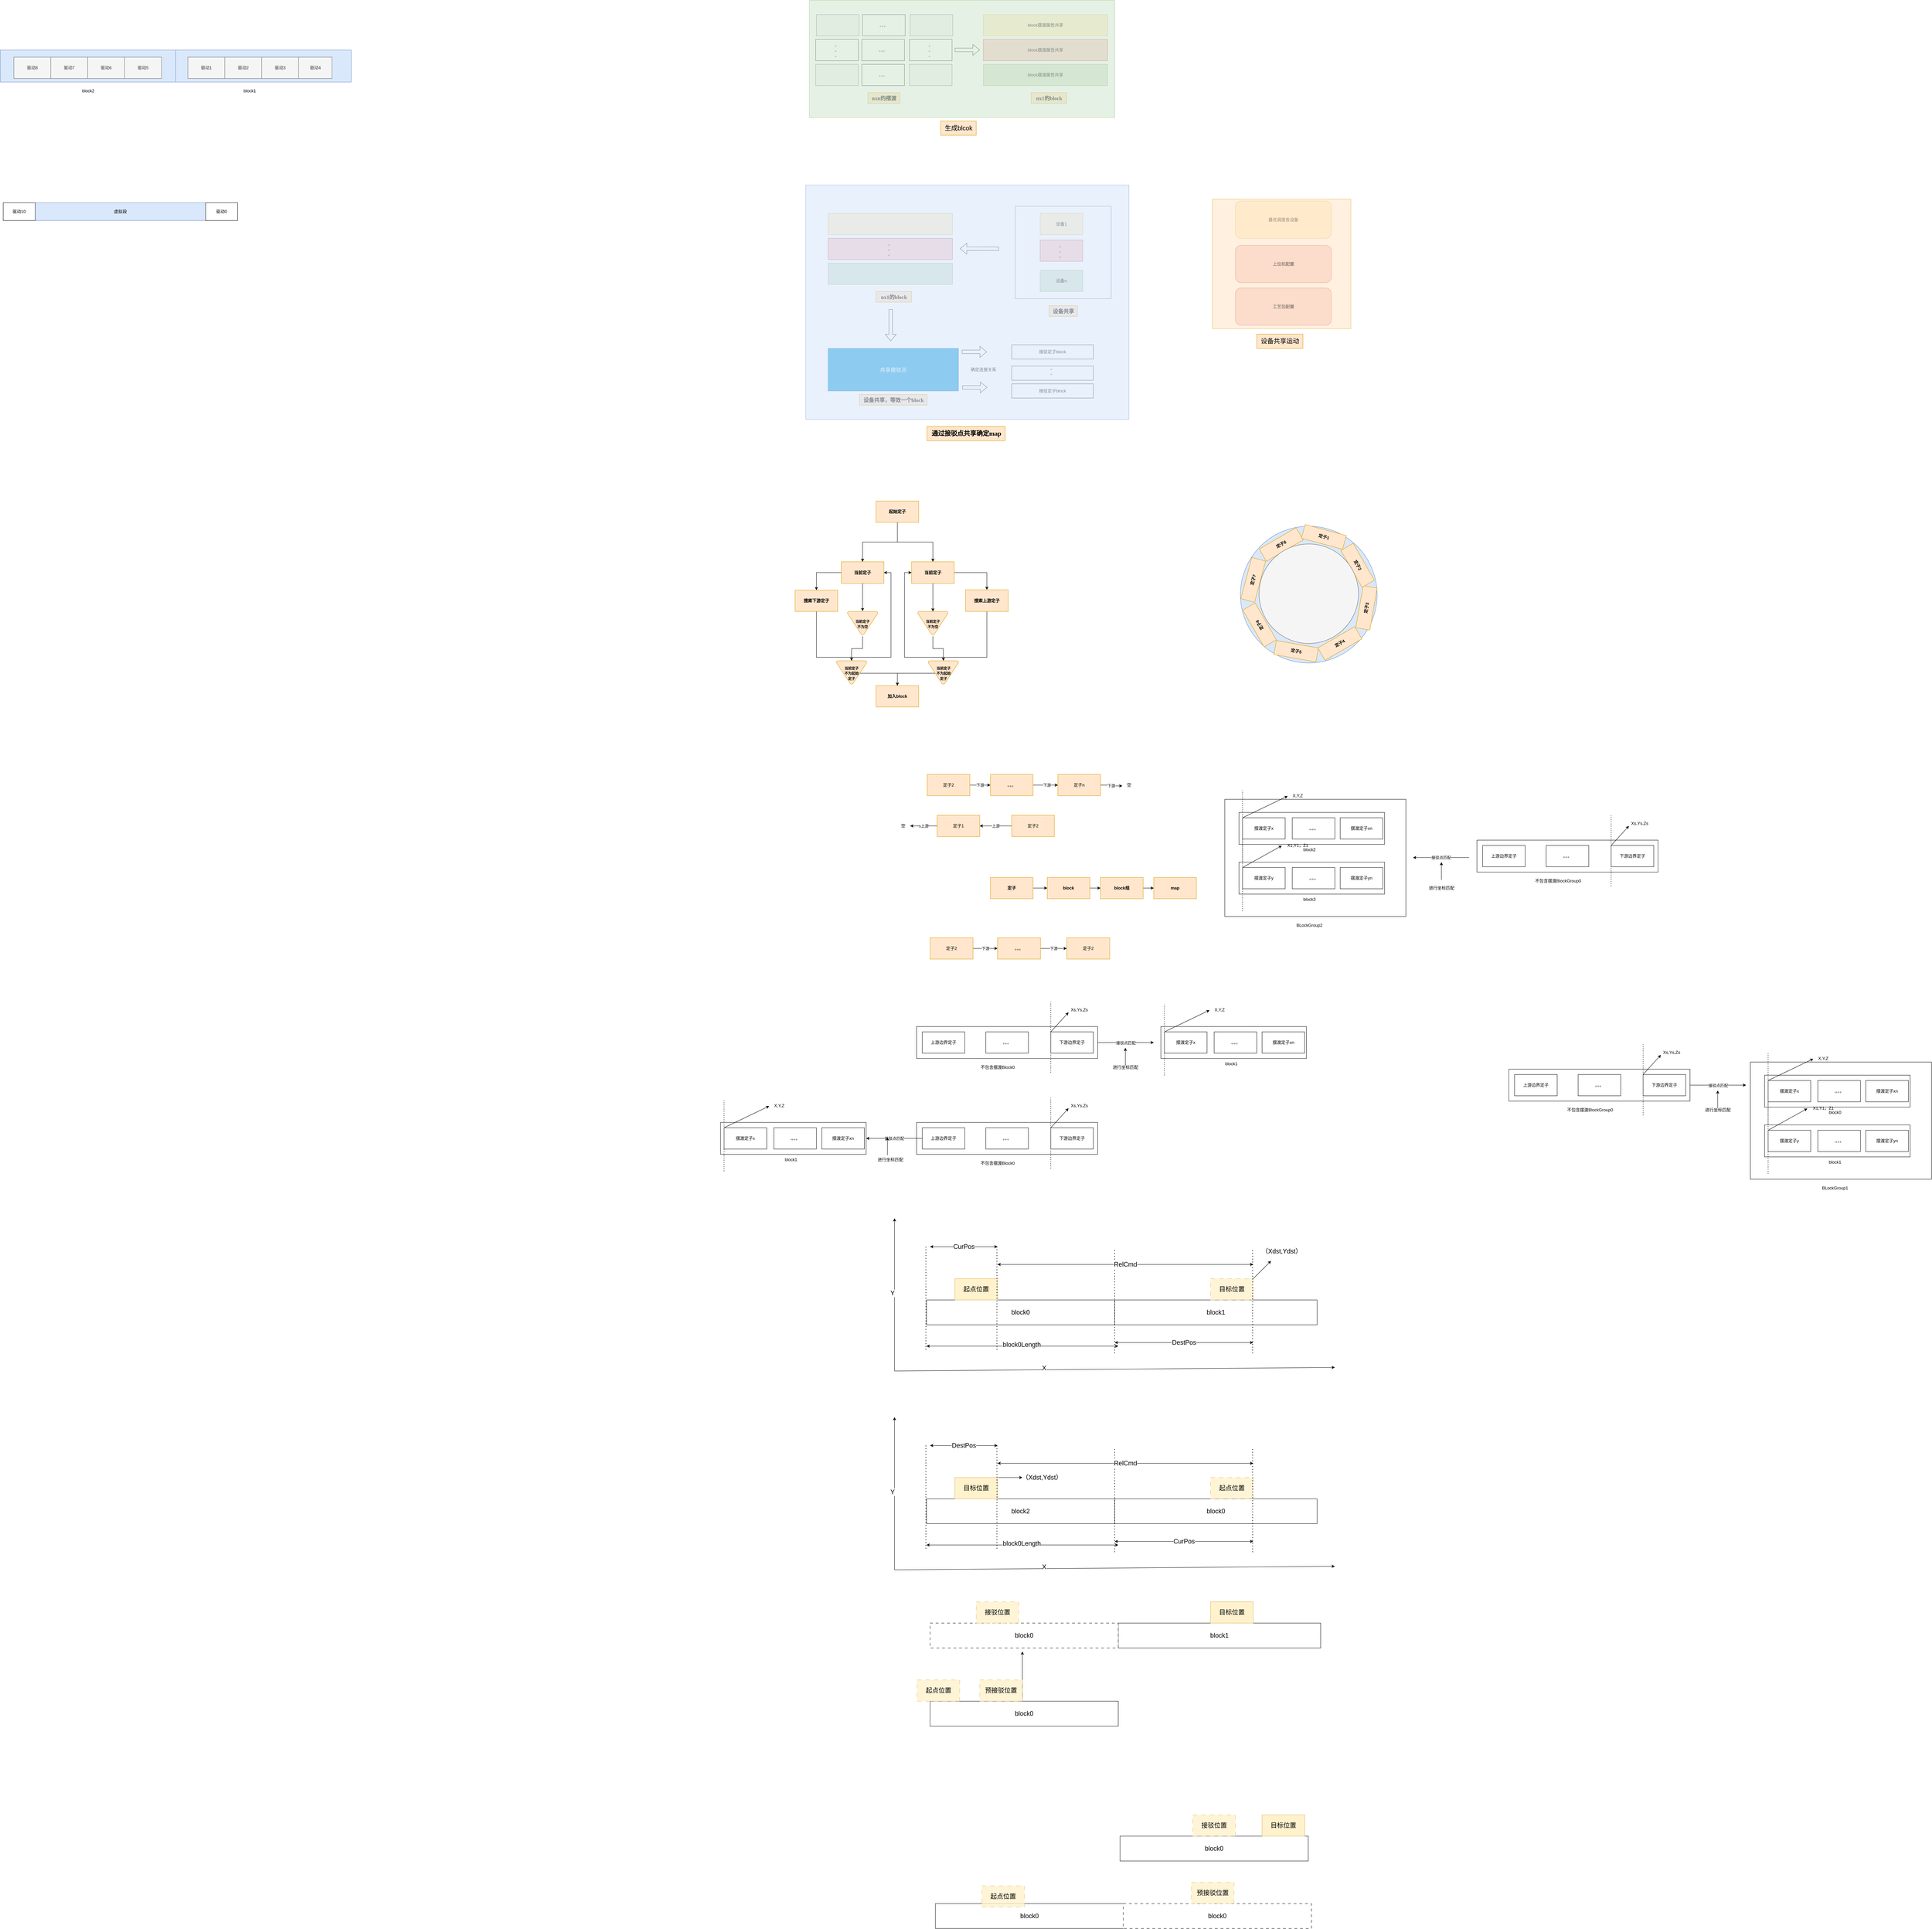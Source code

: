 <mxfile version="24.4.8" type="github">
  <diagram name="第 1 页" id="zExZqhCdpJbOOspbFR_4">
    <mxGraphModel dx="3530" dy="538" grid="1" gridSize="10" guides="1" tooltips="1" connect="1" arrows="1" fold="1" page="1" pageScale="1" pageWidth="827" pageHeight="1169" math="0" shadow="0">
      <root>
        <mxCell id="0" />
        <mxCell id="1" parent="0" />
        <mxCell id="PSN9rO1ErE_UoYPw0t48-1" value="" style="rounded=0;whiteSpace=wrap;html=1;fillColor=#f5f5f5;fontColor=#333333;strokeColor=#666666;" parent="1" vertex="1">
          <mxGeometry x="150" y="120" width="120" height="60" as="geometry" />
        </mxCell>
        <mxCell id="PSN9rO1ErE_UoYPw0t48-2" value="。。。" style="rounded=0;whiteSpace=wrap;html=1;" parent="1" vertex="1">
          <mxGeometry x="280" y="120" width="120" height="60" as="geometry" />
        </mxCell>
        <mxCell id="PSN9rO1ErE_UoYPw0t48-3" value="" style="rounded=0;whiteSpace=wrap;html=1;fillColor=#f5f5f5;fontColor=#333333;strokeColor=#666666;" parent="1" vertex="1">
          <mxGeometry x="414" y="120" width="120" height="60" as="geometry" />
        </mxCell>
        <mxCell id="PSN9rO1ErE_UoYPw0t48-4" value="&lt;div&gt;。&lt;/div&gt;&lt;div&gt;。&lt;/div&gt;&lt;div&gt;。&lt;br&gt;&lt;/div&gt;" style="rounded=0;whiteSpace=wrap;html=1;" parent="1" vertex="1">
          <mxGeometry x="148" y="190" width="120" height="60" as="geometry" />
        </mxCell>
        <mxCell id="PSN9rO1ErE_UoYPw0t48-5" value="。。。" style="rounded=0;whiteSpace=wrap;html=1;" parent="1" vertex="1">
          <mxGeometry x="278" y="190" width="120" height="60" as="geometry" />
        </mxCell>
        <mxCell id="PSN9rO1ErE_UoYPw0t48-6" value="&lt;div&gt;。&lt;/div&gt;&lt;div&gt;。&lt;/div&gt;&lt;div&gt;。&lt;br&gt;&lt;/div&gt;" style="rounded=0;whiteSpace=wrap;html=1;" parent="1" vertex="1">
          <mxGeometry x="412" y="190" width="120" height="60" as="geometry" />
        </mxCell>
        <mxCell id="PSN9rO1ErE_UoYPw0t48-7" value="" style="rounded=0;whiteSpace=wrap;html=1;fillColor=#f5f5f5;fontColor=#333333;strokeColor=#666666;" parent="1" vertex="1">
          <mxGeometry x="148" y="260" width="120" height="60" as="geometry" />
        </mxCell>
        <mxCell id="PSN9rO1ErE_UoYPw0t48-8" value="。。。" style="rounded=0;whiteSpace=wrap;html=1;" parent="1" vertex="1">
          <mxGeometry x="278" y="260" width="120" height="60" as="geometry" />
        </mxCell>
        <mxCell id="PSN9rO1ErE_UoYPw0t48-9" value="" style="rounded=0;whiteSpace=wrap;html=1;fillColor=#f5f5f5;fontColor=#333333;strokeColor=#666666;" parent="1" vertex="1">
          <mxGeometry x="412" y="260" width="120" height="60" as="geometry" />
        </mxCell>
        <mxCell id="PSN9rO1ErE_UoYPw0t48-10" value="&lt;font size=&quot;1&quot; face=&quot;Times New Roman&quot;&gt;&lt;b style=&quot;font-size: 15px;&quot;&gt;nxn的摆渡&lt;/b&gt;&lt;/font&gt;" style="text;html=1;align=center;verticalAlign=middle;resizable=0;points=[];autosize=1;strokeColor=#d79b00;fillColor=#ffe6cc;" parent="1" vertex="1">
          <mxGeometry x="295" y="340" width="90" height="30" as="geometry" />
        </mxCell>
        <mxCell id="PSN9rO1ErE_UoYPw0t48-13" value="block摆渡属性共享" style="rounded=0;whiteSpace=wrap;html=1;fillColor=#fff2cc;strokeColor=#d6b656;" parent="1" vertex="1">
          <mxGeometry x="620" y="120" width="350" height="60" as="geometry" />
        </mxCell>
        <mxCell id="PSN9rO1ErE_UoYPw0t48-16" value="" style="shape=flexArrow;endArrow=classic;html=1;rounded=0;" parent="1" edge="1">
          <mxGeometry width="50" height="50" relative="1" as="geometry">
            <mxPoint x="540" y="219.5" as="sourcePoint" />
            <mxPoint x="610" y="219.5" as="targetPoint" />
            <Array as="points">
              <mxPoint x="610" y="219.5" />
            </Array>
          </mxGeometry>
        </mxCell>
        <mxCell id="PSN9rO1ErE_UoYPw0t48-17" value="&lt;font size=&quot;1&quot; face=&quot;Times New Roman&quot;&gt;&lt;b style=&quot;font-size: 15px;&quot;&gt;nx1的block&lt;/b&gt;&lt;/font&gt;" style="text;html=1;align=center;verticalAlign=middle;resizable=0;points=[];autosize=1;strokeColor=#d79b00;fillColor=#ffe6cc;" parent="1" vertex="1">
          <mxGeometry x="755" y="340" width="100" height="30" as="geometry" />
        </mxCell>
        <mxCell id="PSN9rO1ErE_UoYPw0t48-18" value="block摆渡属性共享" style="rounded=0;whiteSpace=wrap;html=1;fillColor=#f8cecc;strokeColor=#b85450;" parent="1" vertex="1">
          <mxGeometry x="620" y="190" width="350" height="60" as="geometry" />
        </mxCell>
        <mxCell id="PSN9rO1ErE_UoYPw0t48-19" value="block摆渡属性共享" style="rounded=0;whiteSpace=wrap;html=1;fillColor=#d5e8d4;strokeColor=#82b366;" parent="1" vertex="1">
          <mxGeometry x="620" y="260" width="350" height="60" as="geometry" />
        </mxCell>
        <mxCell id="PSN9rO1ErE_UoYPw0t48-23" value="" style="rounded=0;whiteSpace=wrap;html=1;fillColor=#fff2cc;strokeColor=#d6b656;" parent="1" vertex="1">
          <mxGeometry x="183" y="680" width="350" height="60" as="geometry" />
        </mxCell>
        <mxCell id="PSN9rO1ErE_UoYPw0t48-24" value="&lt;font size=&quot;1&quot; face=&quot;Times New Roman&quot;&gt;&lt;b style=&quot;font-size: 15px;&quot;&gt;nx1的block&lt;/b&gt;&lt;/font&gt;" style="text;html=1;align=center;verticalAlign=middle;resizable=0;points=[];autosize=1;strokeColor=#d79b00;fillColor=#ffe6cc;" parent="1" vertex="1">
          <mxGeometry x="318" y="900" width="100" height="30" as="geometry" />
        </mxCell>
        <mxCell id="PSN9rO1ErE_UoYPw0t48-25" value="&lt;div&gt;。&lt;/div&gt;&lt;div&gt;。&lt;/div&gt;&lt;div&gt;。&lt;/div&gt;" style="rounded=0;whiteSpace=wrap;html=1;fillColor=#f8cecc;strokeColor=#b85450;" parent="1" vertex="1">
          <mxGeometry x="183" y="750" width="350" height="60" as="geometry" />
        </mxCell>
        <mxCell id="PSN9rO1ErE_UoYPw0t48-26" value="" style="rounded=0;whiteSpace=wrap;html=1;fillColor=#d5e8d4;strokeColor=#82b366;" parent="1" vertex="1">
          <mxGeometry x="183" y="820" width="350" height="60" as="geometry" />
        </mxCell>
        <mxCell id="PSN9rO1ErE_UoYPw0t48-28" value="" style="swimlane;startSize=0;fillColor=#f5f5f5;strokeColor=#666666;fontColor=#333333;" parent="1" vertex="1">
          <mxGeometry x="710" y="660" width="270" height="260" as="geometry" />
        </mxCell>
        <mxCell id="PSN9rO1ErE_UoYPw0t48-29" value="设备1" style="whiteSpace=wrap;html=1;fillColor=#fff2cc;strokeColor=#d6b656;" parent="PSN9rO1ErE_UoYPw0t48-28" vertex="1">
          <mxGeometry x="70" y="20" width="120" height="60" as="geometry" />
        </mxCell>
        <mxCell id="PSN9rO1ErE_UoYPw0t48-30" value="&lt;div&gt;。&lt;/div&gt;&lt;div&gt;。&lt;/div&gt;&lt;div&gt;。&lt;/div&gt;" style="whiteSpace=wrap;html=1;fillColor=#f8cecc;strokeColor=#b85450;" parent="PSN9rO1ErE_UoYPw0t48-28" vertex="1">
          <mxGeometry x="70" y="95" width="120" height="60" as="geometry" />
        </mxCell>
        <mxCell id="PSN9rO1ErE_UoYPw0t48-32" value="设备n" style="whiteSpace=wrap;html=1;fillColor=#d5e8d4;strokeColor=#82b366;" parent="PSN9rO1ErE_UoYPw0t48-28" vertex="1">
          <mxGeometry x="70" y="180" width="120" height="60" as="geometry" />
        </mxCell>
        <mxCell id="PSN9rO1ErE_UoYPw0t48-33" value="&lt;font style=&quot;font-size: 15px;&quot; face=&quot;Times New Roman&quot;&gt;&lt;b&gt;设备共享&lt;/b&gt;&lt;/font&gt;" style="text;html=1;align=center;verticalAlign=middle;resizable=0;points=[];autosize=1;strokeColor=#d79b00;fillColor=#ffe6cc;" parent="1" vertex="1">
          <mxGeometry x="805" y="940" width="80" height="30" as="geometry" />
        </mxCell>
        <mxCell id="PSN9rO1ErE_UoYPw0t48-34" value="" style="shape=flexArrow;endArrow=classic;html=1;rounded=0;" parent="1" edge="1">
          <mxGeometry width="50" height="50" relative="1" as="geometry">
            <mxPoint x="664" y="779.58" as="sourcePoint" />
            <mxPoint x="554" y="779.29" as="targetPoint" />
            <Array as="points">
              <mxPoint x="664" y="779.58" />
            </Array>
          </mxGeometry>
        </mxCell>
        <mxCell id="PSN9rO1ErE_UoYPw0t48-37" value="&lt;font style=&quot;font-size: 15px;&quot;&gt;共享接驳点&lt;/font&gt;" style="rounded=0;whiteSpace=wrap;html=1;fillColor=#1ba1e2;fontColor=#ffffff;strokeColor=#006EAF;" parent="1" vertex="1">
          <mxGeometry x="183" y="1060" width="367" height="120" as="geometry" />
        </mxCell>
        <mxCell id="PSN9rO1ErE_UoYPw0t48-40" value="" style="shape=flexArrow;endArrow=classic;html=1;rounded=0;" parent="1" edge="1">
          <mxGeometry width="50" height="50" relative="1" as="geometry">
            <mxPoint x="359.29" y="950" as="sourcePoint" />
            <mxPoint x="359.29" y="1040" as="targetPoint" />
          </mxGeometry>
        </mxCell>
        <mxCell id="PSN9rO1ErE_UoYPw0t48-41" value="&lt;font style=&quot;font-size: 15px;&quot; face=&quot;Times New Roman&quot;&gt;&lt;b&gt;设备共享，等效一个block&lt;/b&gt;&lt;/font&gt;" style="text;html=1;align=center;verticalAlign=middle;resizable=0;points=[];autosize=1;strokeColor=#d79b00;fillColor=#ffe6cc;" parent="1" vertex="1">
          <mxGeometry x="271.5" y="1190" width="190" height="30" as="geometry" />
        </mxCell>
        <mxCell id="PSN9rO1ErE_UoYPw0t48-43" value="" style="shape=flexArrow;endArrow=classic;html=1;rounded=0;" parent="1" edge="1">
          <mxGeometry width="50" height="50" relative="1" as="geometry">
            <mxPoint x="560" y="1070" as="sourcePoint" />
            <mxPoint x="630" y="1070" as="targetPoint" />
            <Array as="points">
              <mxPoint x="630" y="1070" />
            </Array>
          </mxGeometry>
        </mxCell>
        <mxCell id="PSN9rO1ErE_UoYPw0t48-44" value="" style="shape=flexArrow;endArrow=classic;html=1;rounded=0;" parent="1" edge="1">
          <mxGeometry width="50" height="50" relative="1" as="geometry">
            <mxPoint x="561" y="1170" as="sourcePoint" />
            <mxPoint x="631" y="1170" as="targetPoint" />
            <Array as="points">
              <mxPoint x="631" y="1170" />
            </Array>
          </mxGeometry>
        </mxCell>
        <mxCell id="PSN9rO1ErE_UoYPw0t48-45" value="接驳定子block" style="rounded=0;whiteSpace=wrap;html=1;" parent="1" vertex="1">
          <mxGeometry x="700" y="1050" width="230" height="40" as="geometry" />
        </mxCell>
        <mxCell id="PSN9rO1ErE_UoYPw0t48-46" value="&lt;div&gt;。&lt;/div&gt;&lt;div&gt;。&lt;/div&gt;&lt;div&gt;&lt;br&gt;&lt;/div&gt;" style="rounded=0;whiteSpace=wrap;html=1;" parent="1" vertex="1">
          <mxGeometry x="700" y="1110" width="230" height="40" as="geometry" />
        </mxCell>
        <mxCell id="PSN9rO1ErE_UoYPw0t48-47" value="接驳定子block" style="rounded=0;whiteSpace=wrap;html=1;" parent="1" vertex="1">
          <mxGeometry x="700" y="1160" width="230" height="40" as="geometry" />
        </mxCell>
        <mxCell id="PSN9rO1ErE_UoYPw0t48-48" value="确定连接关系" style="text;html=1;align=center;verticalAlign=middle;resizable=0;points=[];autosize=1;" parent="1" vertex="1">
          <mxGeometry x="570" y="1105" width="100" height="30" as="geometry" />
        </mxCell>
        <mxCell id="PSN9rO1ErE_UoYPw0t48-53" value="" style="rounded=0;whiteSpace=wrap;html=1;opacity=60;fillColor=#dae8fc;strokeColor=#6c8ebf;" parent="1" vertex="1">
          <mxGeometry x="120" y="600" width="910" height="660" as="geometry" />
        </mxCell>
        <mxCell id="PSN9rO1ErE_UoYPw0t48-54" value="&lt;font style=&quot;font-size: 18px;&quot; face=&quot;Times New Roman&quot;&gt;&lt;b&gt;通过接驳点共享确定map&lt;/b&gt;&lt;/font&gt;" style="text;html=1;align=center;verticalAlign=middle;resizable=0;points=[];autosize=1;strokeColor=#d79b00;fillColor=#ffe6cc;" parent="1" vertex="1">
          <mxGeometry x="461.5" y="1280" width="220" height="40" as="geometry" />
        </mxCell>
        <mxCell id="PSN9rO1ErE_UoYPw0t48-55" value="" style="rounded=0;whiteSpace=wrap;html=1;fillColor=#d5e8d4;strokeColor=#82b366;opacity=60;" parent="1" vertex="1">
          <mxGeometry x="130" y="80" width="860" height="330" as="geometry" />
        </mxCell>
        <mxCell id="PSN9rO1ErE_UoYPw0t48-56" value="&lt;font style=&quot;font-size: 18px;&quot;&gt;生成blcok&lt;/font&gt;" style="text;html=1;align=center;verticalAlign=middle;resizable=0;points=[];autosize=1;strokeColor=#d79b00;fillColor=#ffe6cc;" parent="1" vertex="1">
          <mxGeometry x="500" y="420" width="100" height="40" as="geometry" />
        </mxCell>
        <mxCell id="PSN9rO1ErE_UoYPw0t48-58" value="最优调度各设备" style="rounded=1;whiteSpace=wrap;html=1;fillColor=#fff2cc;strokeColor=#d6b656;" parent="1" vertex="1">
          <mxGeometry x="1330" y="645" width="270" height="105" as="geometry" />
        </mxCell>
        <mxCell id="PSN9rO1ErE_UoYPw0t48-59" value="上位机配置" style="rounded=1;whiteSpace=wrap;html=1;fillColor=#f8cecc;strokeColor=#b85450;fontStyle=1" parent="1" vertex="1">
          <mxGeometry x="1330" y="770" width="270" height="105" as="geometry" />
        </mxCell>
        <mxCell id="PSN9rO1ErE_UoYPw0t48-62" value="&lt;font style=&quot;font-size: 18px;&quot;&gt;设备共享运动&lt;/font&gt;" style="text;html=1;align=center;verticalAlign=middle;resizable=0;points=[];autosize=1;strokeColor=#d79b00;fillColor=#ffe6cc;" parent="1" vertex="1">
          <mxGeometry x="1390" y="1020" width="130" height="40" as="geometry" />
        </mxCell>
        <mxCell id="PSN9rO1ErE_UoYPw0t48-64" value="工艺包配置" style="rounded=1;whiteSpace=wrap;html=1;fillColor=#f8cecc;strokeColor=#b85450;fontStyle=1" parent="1" vertex="1">
          <mxGeometry x="1330" y="890" width="270" height="105" as="geometry" />
        </mxCell>
        <mxCell id="PSN9rO1ErE_UoYPw0t48-65" value="" style="rounded=0;whiteSpace=wrap;html=1;strokeColor=#d79b00;align=center;verticalAlign=middle;fontFamily=Helvetica;fontSize=12;fontColor=default;fontStyle=1;fillColor=#ffe6cc;opacity=60;" parent="1" vertex="1">
          <mxGeometry x="1265" y="640" width="390" height="365" as="geometry" />
        </mxCell>
        <mxCell id="PSN9rO1ErE_UoYPw0t48-80" value="" style="ellipse;whiteSpace=wrap;html=1;aspect=fixed;rounded=1;strokeColor=#6c8ebf;align=center;verticalAlign=middle;fontFamily=Helvetica;fontSize=12;fontStyle=1;fillColor=#dae8fc;" parent="1" vertex="1">
          <mxGeometry x="1344" y="1561" width="385" height="385" as="geometry" />
        </mxCell>
        <mxCell id="PSN9rO1ErE_UoYPw0t48-81" value="定子8" style="rounded=0;whiteSpace=wrap;html=1;strokeColor=#d79b00;align=center;verticalAlign=middle;fontFamily=Helvetica;fontSize=12;fontColor=default;fontStyle=1;fillColor=#ffe6cc;rotation=-30;" parent="1" vertex="1">
          <mxGeometry x="1399" y="1592.34" width="120" height="40" as="geometry" />
        </mxCell>
        <mxCell id="PSN9rO1ErE_UoYPw0t48-82" value="定子7" style="rounded=0;whiteSpace=wrap;html=1;strokeColor=#d79b00;align=center;verticalAlign=middle;fontFamily=Helvetica;fontSize=12;fontColor=default;fontStyle=1;fillColor=#ffe6cc;rotation=-75;" parent="1" vertex="1">
          <mxGeometry x="1320" y="1692" width="120" height="40" as="geometry" />
        </mxCell>
        <mxCell id="PSN9rO1ErE_UoYPw0t48-83" value="定子6" style="rounded=0;whiteSpace=wrap;html=1;strokeColor=#d79b00;align=center;verticalAlign=middle;fontFamily=Helvetica;fontSize=12;fontColor=default;fontStyle=1;fillColor=#ffe6cc;rotation=-120;" parent="1" vertex="1">
          <mxGeometry x="1338" y="1819" width="120" height="40" as="geometry" />
        </mxCell>
        <mxCell id="PSN9rO1ErE_UoYPw0t48-84" value="定子5" style="rounded=0;whiteSpace=wrap;html=1;strokeColor=#d79b00;align=center;verticalAlign=middle;fontFamily=Helvetica;fontSize=12;fontColor=default;fontStyle=1;fillColor=#ffe6cc;rotation=10;" parent="1" vertex="1">
          <mxGeometry x="1441" y="1893" width="120" height="40" as="geometry" />
        </mxCell>
        <mxCell id="PSN9rO1ErE_UoYPw0t48-85" value="定子4" style="rounded=0;whiteSpace=wrap;html=1;strokeColor=#d79b00;align=center;verticalAlign=middle;fontFamily=Helvetica;fontSize=12;fontColor=default;fontStyle=1;fillColor=#ffe6cc;rotation=-30;" parent="1" vertex="1">
          <mxGeometry x="1564" y="1871" width="120" height="40" as="geometry" />
        </mxCell>
        <mxCell id="PSN9rO1ErE_UoYPw0t48-86" value="定子3" style="rounded=0;whiteSpace=wrap;html=1;strokeColor=#d79b00;align=center;verticalAlign=middle;fontFamily=Helvetica;fontSize=12;fontColor=default;fontStyle=1;fillColor=#ffe6cc;rotation=-80;" parent="1" vertex="1">
          <mxGeometry x="1639" y="1771" width="120" height="40" as="geometry" />
        </mxCell>
        <mxCell id="PSN9rO1ErE_UoYPw0t48-87" value="定子2" style="rounded=0;whiteSpace=wrap;html=1;strokeColor=#d79b00;align=center;verticalAlign=middle;fontFamily=Helvetica;fontSize=12;fontColor=default;fontStyle=1;fillColor=#ffe6cc;rotation=60;" parent="1" vertex="1">
          <mxGeometry x="1614" y="1651" width="120" height="40" as="geometry" />
        </mxCell>
        <mxCell id="PSN9rO1ErE_UoYPw0t48-88" value="定子1" style="rounded=0;whiteSpace=wrap;html=1;strokeColor=#d79b00;align=center;verticalAlign=middle;fontFamily=Helvetica;fontSize=12;fontColor=default;fontStyle=1;fillColor=#ffe6cc;rotation=15;" parent="1" vertex="1">
          <mxGeometry x="1519" y="1571" width="120" height="40" as="geometry" />
        </mxCell>
        <mxCell id="PSN9rO1ErE_UoYPw0t48-90" value="" style="ellipse;whiteSpace=wrap;html=1;aspect=fixed;rounded=1;strokeColor=#666666;align=center;verticalAlign=middle;fontFamily=Helvetica;fontSize=12;fontColor=#333333;fontStyle=1;fillColor=#f5f5f5;" parent="1" vertex="1">
          <mxGeometry x="1396.5" y="1611" width="280" height="280" as="geometry" />
        </mxCell>
        <mxCell id="PSN9rO1ErE_UoYPw0t48-93" value="" style="edgeStyle=orthogonalEdgeStyle;rounded=0;orthogonalLoop=1;jettySize=auto;html=1;fontFamily=Helvetica;fontSize=12;fontColor=default;fontStyle=1;" parent="1" source="PSN9rO1ErE_UoYPw0t48-91" target="PSN9rO1ErE_UoYPw0t48-92" edge="1">
          <mxGeometry relative="1" as="geometry" />
        </mxCell>
        <mxCell id="PSN9rO1ErE_UoYPw0t48-140" style="edgeStyle=orthogonalEdgeStyle;rounded=0;orthogonalLoop=1;jettySize=auto;html=1;fontFamily=Helvetica;fontSize=12;fontColor=default;fontStyle=1;" parent="1" source="PSN9rO1ErE_UoYPw0t48-91" edge="1">
          <mxGeometry relative="1" as="geometry">
            <mxPoint x="280" y="1800" as="targetPoint" />
          </mxGeometry>
        </mxCell>
        <mxCell id="PSN9rO1ErE_UoYPw0t48-91" value="当前定子" style="rounded=0;whiteSpace=wrap;html=1;strokeColor=#d79b00;align=center;verticalAlign=middle;fontFamily=Helvetica;fontSize=12;fontColor=default;fontStyle=1;fillColor=#ffe6cc;" parent="1" vertex="1">
          <mxGeometry x="220" y="1661" width="120" height="61" as="geometry" />
        </mxCell>
        <mxCell id="PSN9rO1ErE_UoYPw0t48-118" style="edgeStyle=orthogonalEdgeStyle;rounded=0;orthogonalLoop=1;jettySize=auto;html=1;fontFamily=Helvetica;fontSize=12;fontColor=default;fontStyle=1;entryX=1;entryY=0.5;entryDx=0;entryDy=0;" parent="1" source="PSN9rO1ErE_UoYPw0t48-92" target="PSN9rO1ErE_UoYPw0t48-91" edge="1">
          <mxGeometry relative="1" as="geometry">
            <mxPoint x="70" y="2050" as="targetPoint" />
            <Array as="points">
              <mxPoint x="150" y="1930" />
              <mxPoint x="360" y="1930" />
              <mxPoint x="360" y="1692" />
            </Array>
          </mxGeometry>
        </mxCell>
        <mxCell id="PSN9rO1ErE_UoYPw0t48-92" value="搜索下游定子" style="whiteSpace=wrap;html=1;fillColor=#ffe6cc;strokeColor=#d79b00;rounded=0;fontStyle=1;align=center;verticalAlign=middle;fontFamily=Helvetica;fontSize=12;fontColor=default;" parent="1" vertex="1">
          <mxGeometry x="90" y="1741" width="120" height="60" as="geometry" />
        </mxCell>
        <mxCell id="PSN9rO1ErE_UoYPw0t48-125" style="edgeStyle=orthogonalEdgeStyle;rounded=0;orthogonalLoop=1;jettySize=auto;html=1;entryX=0;entryY=0.5;entryDx=0;entryDy=0;fontFamily=Helvetica;fontSize=12;fontColor=default;fontStyle=1;" parent="1" source="PSN9rO1ErE_UoYPw0t48-94" target="PSN9rO1ErE_UoYPw0t48-119" edge="1">
          <mxGeometry relative="1" as="geometry">
            <Array as="points">
              <mxPoint x="630" y="1930" />
              <mxPoint x="398" y="1930" />
              <mxPoint x="398" y="1692" />
            </Array>
          </mxGeometry>
        </mxCell>
        <mxCell id="PSN9rO1ErE_UoYPw0t48-94" value="搜索上游定子" style="rounded=0;whiteSpace=wrap;html=1;strokeColor=#d79b00;align=center;verticalAlign=middle;fontFamily=Helvetica;fontSize=12;fontColor=default;fontStyle=1;fillColor=#ffe6cc;" parent="1" vertex="1">
          <mxGeometry x="570" y="1740" width="120" height="61" as="geometry" />
        </mxCell>
        <mxCell id="PSN9rO1ErE_UoYPw0t48-115" value="" style="edgeStyle=orthogonalEdgeStyle;rounded=0;orthogonalLoop=1;jettySize=auto;html=1;fontFamily=Helvetica;fontSize=12;fontColor=default;fontStyle=1;" parent="1" source="PSN9rO1ErE_UoYPw0t48-114" target="PSN9rO1ErE_UoYPw0t48-91" edge="1">
          <mxGeometry relative="1" as="geometry" />
        </mxCell>
        <mxCell id="PSN9rO1ErE_UoYPw0t48-120" style="edgeStyle=orthogonalEdgeStyle;rounded=0;orthogonalLoop=1;jettySize=auto;html=1;entryX=0.5;entryY=0;entryDx=0;entryDy=0;fontFamily=Helvetica;fontSize=12;fontColor=default;fontStyle=1;" parent="1" source="PSN9rO1ErE_UoYPw0t48-114" target="PSN9rO1ErE_UoYPw0t48-119" edge="1">
          <mxGeometry relative="1" as="geometry" />
        </mxCell>
        <mxCell id="PSN9rO1ErE_UoYPw0t48-114" value="起始定子" style="whiteSpace=wrap;html=1;fillColor=#ffe6cc;strokeColor=#d79b00;rounded=0;fontStyle=1;" parent="1" vertex="1">
          <mxGeometry x="318" y="1490" width="120" height="60" as="geometry" />
        </mxCell>
        <mxCell id="PSN9rO1ErE_UoYPw0t48-116" value="加入block" style="whiteSpace=wrap;html=1;fillColor=#ffe6cc;strokeColor=#d79b00;rounded=0;fontStyle=1;" parent="1" vertex="1">
          <mxGeometry x="318" y="2010" width="120" height="60" as="geometry" />
        </mxCell>
        <mxCell id="PSN9rO1ErE_UoYPw0t48-122" style="edgeStyle=orthogonalEdgeStyle;rounded=0;orthogonalLoop=1;jettySize=auto;html=1;entryX=0.5;entryY=0;entryDx=0;entryDy=0;fontFamily=Helvetica;fontSize=12;fontColor=default;fontStyle=1;" parent="1" source="PSN9rO1ErE_UoYPw0t48-119" target="PSN9rO1ErE_UoYPw0t48-94" edge="1">
          <mxGeometry relative="1" as="geometry" />
        </mxCell>
        <mxCell id="PSN9rO1ErE_UoYPw0t48-141" style="edgeStyle=orthogonalEdgeStyle;rounded=0;orthogonalLoop=1;jettySize=auto;html=1;entryX=0;entryY=0.5;entryDx=0;entryDy=0;fontFamily=Helvetica;fontSize=12;fontColor=default;fontStyle=1;" parent="1" source="PSN9rO1ErE_UoYPw0t48-119" target="PSN9rO1ErE_UoYPw0t48-130" edge="1">
          <mxGeometry relative="1" as="geometry" />
        </mxCell>
        <mxCell id="PSN9rO1ErE_UoYPw0t48-119" value="当前定子" style="rounded=0;whiteSpace=wrap;html=1;strokeColor=#d79b00;align=center;verticalAlign=middle;fontFamily=Helvetica;fontSize=12;fontColor=default;fontStyle=1;fillColor=#ffe6cc;" parent="1" vertex="1">
          <mxGeometry x="418" y="1661" width="120" height="61" as="geometry" />
        </mxCell>
        <mxCell id="PSN9rO1ErE_UoYPw0t48-142" style="edgeStyle=orthogonalEdgeStyle;rounded=0;orthogonalLoop=1;jettySize=auto;html=1;entryX=0;entryY=0.5;entryDx=0;entryDy=0;fontFamily=Helvetica;fontSize=12;fontColor=default;fontStyle=1;" parent="1" source="PSN9rO1ErE_UoYPw0t48-129" target="PSN9rO1ErE_UoYPw0t48-135" edge="1">
          <mxGeometry relative="1" as="geometry" />
        </mxCell>
        <mxCell id="PSN9rO1ErE_UoYPw0t48-129" value="&lt;div&gt;&lt;font style=&quot;font-size: 10px;&quot;&gt;当前定子&lt;/font&gt;&lt;/div&gt;&lt;div&gt;&lt;font style=&quot;font-size: 10px;&quot;&gt;不为空&lt;/font&gt;&lt;/div&gt;" style="triangle;whiteSpace=wrap;html=1;rounded=1;strokeColor=#d79b00;align=center;verticalAlign=middle;fontFamily=Helvetica;fontSize=12;fontColor=default;fontStyle=1;fillColor=#ffe6cc;direction=south;" parent="1" vertex="1">
          <mxGeometry x="234" y="1801" width="92" height="70" as="geometry" />
        </mxCell>
        <mxCell id="PSN9rO1ErE_UoYPw0t48-143" style="edgeStyle=orthogonalEdgeStyle;rounded=0;orthogonalLoop=1;jettySize=auto;html=1;entryX=0;entryY=0.5;entryDx=0;entryDy=0;fontFamily=Helvetica;fontSize=12;fontColor=default;fontStyle=1;" parent="1" source="PSN9rO1ErE_UoYPw0t48-130" target="PSN9rO1ErE_UoYPw0t48-136" edge="1">
          <mxGeometry relative="1" as="geometry" />
        </mxCell>
        <mxCell id="PSN9rO1ErE_UoYPw0t48-130" value="&lt;div&gt;&lt;font style=&quot;font-size: 10px;&quot;&gt;当前定子&lt;/font&gt;&lt;/div&gt;&lt;div&gt;&lt;font style=&quot;font-size: 10px;&quot;&gt;不为空&lt;/font&gt;&lt;/div&gt;" style="triangle;whiteSpace=wrap;html=1;rounded=1;strokeColor=#d79b00;align=center;verticalAlign=middle;fontFamily=Helvetica;fontSize=12;fontColor=default;fontStyle=1;fillColor=#ffe6cc;direction=south;" parent="1" vertex="1">
          <mxGeometry x="432" y="1801" width="92" height="70" as="geometry" />
        </mxCell>
        <mxCell id="PSN9rO1ErE_UoYPw0t48-138" style="edgeStyle=orthogonalEdgeStyle;rounded=0;orthogonalLoop=1;jettySize=auto;html=1;entryX=0.5;entryY=0;entryDx=0;entryDy=0;fontFamily=Helvetica;fontSize=12;fontColor=default;fontStyle=1;" parent="1" source="PSN9rO1ErE_UoYPw0t48-135" target="PSN9rO1ErE_UoYPw0t48-116" edge="1">
          <mxGeometry relative="1" as="geometry" />
        </mxCell>
        <mxCell id="PSN9rO1ErE_UoYPw0t48-135" value="&lt;div&gt;&lt;font style=&quot;font-size: 10px;&quot;&gt;当前定子&lt;/font&gt;&lt;/div&gt;&lt;div&gt;&lt;font style=&quot;font-size: 10px;&quot;&gt;不为起始&lt;/font&gt;&lt;/div&gt;&lt;div&gt;&lt;font style=&quot;font-size: 10px;&quot;&gt;定子&lt;/font&gt;&lt;/div&gt;" style="triangle;whiteSpace=wrap;html=1;rounded=1;strokeColor=#d79b00;align=center;verticalAlign=middle;fontFamily=Helvetica;fontSize=12;fontColor=default;fontStyle=1;fillColor=#ffe6cc;direction=south;" parent="1" vertex="1">
          <mxGeometry x="203" y="1940" width="92" height="70" as="geometry" />
        </mxCell>
        <mxCell id="PSN9rO1ErE_UoYPw0t48-144" style="edgeStyle=orthogonalEdgeStyle;rounded=0;orthogonalLoop=1;jettySize=auto;html=1;entryX=0.5;entryY=0;entryDx=0;entryDy=0;fontFamily=Helvetica;fontSize=12;fontColor=default;fontStyle=1;" parent="1" source="PSN9rO1ErE_UoYPw0t48-136" target="PSN9rO1ErE_UoYPw0t48-116" edge="1">
          <mxGeometry relative="1" as="geometry" />
        </mxCell>
        <mxCell id="PSN9rO1ErE_UoYPw0t48-136" value="&lt;div&gt;&lt;font style=&quot;font-size: 10px;&quot;&gt;当前定子&lt;/font&gt;&lt;/div&gt;&lt;div&gt;&lt;font style=&quot;font-size: 10px;&quot;&gt;不为起始&lt;/font&gt;&lt;/div&gt;&lt;div&gt;&lt;font style=&quot;font-size: 10px;&quot;&gt;定子&lt;/font&gt;&lt;/div&gt;" style="triangle;whiteSpace=wrap;html=1;rounded=1;strokeColor=#d79b00;align=center;verticalAlign=middle;fontFamily=Helvetica;fontSize=12;fontColor=default;fontStyle=1;fillColor=#ffe6cc;direction=south;" parent="1" vertex="1">
          <mxGeometry x="461.5" y="1940" width="92" height="70" as="geometry" />
        </mxCell>
        <mxCell id="PSN9rO1ErE_UoYPw0t48-149" value="" style="edgeStyle=orthogonalEdgeStyle;rounded=0;orthogonalLoop=1;jettySize=auto;html=1;fontFamily=Helvetica;fontSize=12;fontColor=default;fontStyle=1;" parent="1" source="PSN9rO1ErE_UoYPw0t48-146" target="PSN9rO1ErE_UoYPw0t48-148" edge="1">
          <mxGeometry relative="1" as="geometry" />
        </mxCell>
        <mxCell id="PSN9rO1ErE_UoYPw0t48-146" value="定子" style="whiteSpace=wrap;html=1;fillColor=#ffe6cc;strokeColor=#d79b00;rounded=0;fontStyle=1;" parent="1" vertex="1">
          <mxGeometry x="640" y="2550" width="120" height="60" as="geometry" />
        </mxCell>
        <mxCell id="PSN9rO1ErE_UoYPw0t48-151" value="" style="edgeStyle=orthogonalEdgeStyle;rounded=0;orthogonalLoop=1;jettySize=auto;html=1;fontFamily=Helvetica;fontSize=12;fontColor=default;fontStyle=1;" parent="1" source="PSN9rO1ErE_UoYPw0t48-148" target="PSN9rO1ErE_UoYPw0t48-150" edge="1">
          <mxGeometry relative="1" as="geometry" />
        </mxCell>
        <mxCell id="PSN9rO1ErE_UoYPw0t48-148" value="block" style="whiteSpace=wrap;html=1;fillColor=#ffe6cc;strokeColor=#d79b00;rounded=0;fontStyle=1;" parent="1" vertex="1">
          <mxGeometry x="800" y="2550" width="120" height="60" as="geometry" />
        </mxCell>
        <mxCell id="PSN9rO1ErE_UoYPw0t48-153" value="" style="edgeStyle=orthogonalEdgeStyle;rounded=0;orthogonalLoop=1;jettySize=auto;html=1;fontFamily=Helvetica;fontSize=12;fontColor=default;fontStyle=1;" parent="1" source="PSN9rO1ErE_UoYPw0t48-150" target="PSN9rO1ErE_UoYPw0t48-152" edge="1">
          <mxGeometry relative="1" as="geometry" />
        </mxCell>
        <mxCell id="PSN9rO1ErE_UoYPw0t48-150" value="block组" style="whiteSpace=wrap;html=1;fillColor=#ffe6cc;strokeColor=#d79b00;rounded=0;fontStyle=1;" parent="1" vertex="1">
          <mxGeometry x="950" y="2550" width="120" height="60" as="geometry" />
        </mxCell>
        <mxCell id="PSN9rO1ErE_UoYPw0t48-152" value="map" style="whiteSpace=wrap;html=1;fillColor=#ffe6cc;strokeColor=#d79b00;rounded=0;fontStyle=1;" parent="1" vertex="1">
          <mxGeometry x="1100" y="2550" width="120" height="60" as="geometry" />
        </mxCell>
        <mxCell id="gXYZbMwwnWm3LWnY3gsI-4" value="下游" style="edgeStyle=orthogonalEdgeStyle;rounded=0;orthogonalLoop=1;jettySize=auto;html=1;" parent="1" source="gXYZbMwwnWm3LWnY3gsI-1" target="gXYZbMwwnWm3LWnY3gsI-2" edge="1">
          <mxGeometry relative="1" as="geometry" />
        </mxCell>
        <mxCell id="gXYZbMwwnWm3LWnY3gsI-1" value="定子2" style="rounded=0;whiteSpace=wrap;html=1;fillColor=#ffe6cc;strokeColor=#d79b00;" parent="1" vertex="1">
          <mxGeometry x="462" y="2260" width="120" height="60" as="geometry" />
        </mxCell>
        <mxCell id="gXYZbMwwnWm3LWnY3gsI-5" value="" style="edgeStyle=orthogonalEdgeStyle;rounded=0;orthogonalLoop=1;jettySize=auto;html=1;" parent="1" source="gXYZbMwwnWm3LWnY3gsI-2" target="gXYZbMwwnWm3LWnY3gsI-3" edge="1">
          <mxGeometry relative="1" as="geometry" />
        </mxCell>
        <mxCell id="gXYZbMwwnWm3LWnY3gsI-7" value="下游" style="edgeLabel;html=1;align=center;verticalAlign=middle;resizable=0;points=[];" parent="gXYZbMwwnWm3LWnY3gsI-5" vertex="1" connectable="0">
          <mxGeometry x="0.102" relative="1" as="geometry">
            <mxPoint as="offset" />
          </mxGeometry>
        </mxCell>
        <mxCell id="gXYZbMwwnWm3LWnY3gsI-2" value="。。。" style="rounded=0;whiteSpace=wrap;html=1;fillColor=#ffe6cc;strokeColor=#d79b00;" parent="1" vertex="1">
          <mxGeometry x="640" y="2260" width="120" height="60" as="geometry" />
        </mxCell>
        <mxCell id="gXYZbMwwnWm3LWnY3gsI-3" value="定子n" style="rounded=0;whiteSpace=wrap;html=1;fillColor=#ffe6cc;strokeColor=#d79b00;" parent="1" vertex="1">
          <mxGeometry x="830" y="2260" width="120" height="60" as="geometry" />
        </mxCell>
        <mxCell id="gXYZbMwwnWm3LWnY3gsI-15" value="s上游" style="edgeStyle=orthogonalEdgeStyle;rounded=0;orthogonalLoop=1;jettySize=auto;html=1;" parent="1" source="gXYZbMwwnWm3LWnY3gsI-10" target="gXYZbMwwnWm3LWnY3gsI-14" edge="1">
          <mxGeometry relative="1" as="geometry" />
        </mxCell>
        <mxCell id="gXYZbMwwnWm3LWnY3gsI-10" value="定子1" style="rounded=0;whiteSpace=wrap;html=1;fillColor=#ffe6cc;strokeColor=#d79b00;" parent="1" vertex="1">
          <mxGeometry x="490" y="2375" width="120" height="60" as="geometry" />
        </mxCell>
        <mxCell id="gXYZbMwwnWm3LWnY3gsI-12" value="空" style="text;html=1;align=center;verticalAlign=middle;resizable=0;points=[];autosize=1;strokeColor=none;fillColor=none;" parent="1" vertex="1">
          <mxGeometry x="1010" y="2275" width="40" height="30" as="geometry" />
        </mxCell>
        <mxCell id="gXYZbMwwnWm3LWnY3gsI-13" value="下游" style="edgeStyle=orthogonalEdgeStyle;rounded=0;orthogonalLoop=1;jettySize=auto;html=1;entryX=0.036;entryY=0.576;entryDx=0;entryDy=0;entryPerimeter=0;" parent="1" source="gXYZbMwwnWm3LWnY3gsI-3" target="gXYZbMwwnWm3LWnY3gsI-12" edge="1">
          <mxGeometry relative="1" as="geometry" />
        </mxCell>
        <mxCell id="gXYZbMwwnWm3LWnY3gsI-14" value="空" style="text;html=1;align=center;verticalAlign=middle;resizable=0;points=[];autosize=1;strokeColor=none;fillColor=none;" parent="1" vertex="1">
          <mxGeometry x="374" y="2390" width="40" height="30" as="geometry" />
        </mxCell>
        <mxCell id="gXYZbMwwnWm3LWnY3gsI-19" value="上游" style="edgeStyle=orthogonalEdgeStyle;rounded=0;orthogonalLoop=1;jettySize=auto;html=1;entryX=1;entryY=0.5;entryDx=0;entryDy=0;" parent="1" source="gXYZbMwwnWm3LWnY3gsI-17" target="gXYZbMwwnWm3LWnY3gsI-10" edge="1">
          <mxGeometry relative="1" as="geometry" />
        </mxCell>
        <mxCell id="gXYZbMwwnWm3LWnY3gsI-17" value="定子2" style="rounded=0;whiteSpace=wrap;html=1;fillColor=#ffe6cc;strokeColor=#d79b00;" parent="1" vertex="1">
          <mxGeometry x="700" y="2375" width="120" height="60" as="geometry" />
        </mxCell>
        <mxCell id="gXYZbMwwnWm3LWnY3gsI-24" value="下游" style="edgeStyle=orthogonalEdgeStyle;rounded=0;orthogonalLoop=1;jettySize=auto;html=1;" parent="1" source="gXYZbMwwnWm3LWnY3gsI-20" target="gXYZbMwwnWm3LWnY3gsI-21" edge="1">
          <mxGeometry relative="1" as="geometry" />
        </mxCell>
        <mxCell id="gXYZbMwwnWm3LWnY3gsI-20" value="定子2" style="rounded=0;whiteSpace=wrap;html=1;fillColor=#ffe6cc;strokeColor=#d79b00;" parent="1" vertex="1">
          <mxGeometry x="470" y="2720" width="121" height="60" as="geometry" />
        </mxCell>
        <mxCell id="gXYZbMwwnWm3LWnY3gsI-25" value="下游" style="edgeStyle=orthogonalEdgeStyle;rounded=0;orthogonalLoop=1;jettySize=auto;html=1;" parent="1" source="gXYZbMwwnWm3LWnY3gsI-21" target="gXYZbMwwnWm3LWnY3gsI-22" edge="1">
          <mxGeometry relative="1" as="geometry" />
        </mxCell>
        <mxCell id="gXYZbMwwnWm3LWnY3gsI-21" value="。。。" style="rounded=0;whiteSpace=wrap;html=1;fillColor=#ffe6cc;strokeColor=#d79b00;" parent="1" vertex="1">
          <mxGeometry x="660" y="2720" width="121" height="60" as="geometry" />
        </mxCell>
        <mxCell id="gXYZbMwwnWm3LWnY3gsI-22" value="定子2" style="rounded=0;whiteSpace=wrap;html=1;fillColor=#ffe6cc;strokeColor=#d79b00;" parent="1" vertex="1">
          <mxGeometry x="855" y="2720" width="121" height="60" as="geometry" />
        </mxCell>
        <mxCell id="gXYZbMwwnWm3LWnY3gsI-36" value="接驳点匹配" style="edgeStyle=orthogonalEdgeStyle;rounded=0;orthogonalLoop=1;jettySize=auto;html=1;" parent="1" source="gXYZbMwwnWm3LWnY3gsI-31" edge="1">
          <mxGeometry relative="1" as="geometry">
            <mxPoint x="1100" y="3015" as="targetPoint" />
          </mxGeometry>
        </mxCell>
        <mxCell id="gXYZbMwwnWm3LWnY3gsI-31" value="" style="rounded=0;whiteSpace=wrap;html=1;" parent="1" vertex="1">
          <mxGeometry x="432" y="2970" width="510" height="90" as="geometry" />
        </mxCell>
        <mxCell id="gXYZbMwwnWm3LWnY3gsI-32" value="上游边界定子" style="rounded=0;whiteSpace=wrap;html=1;" parent="1" vertex="1">
          <mxGeometry x="448" y="2985" width="120" height="60" as="geometry" />
        </mxCell>
        <mxCell id="gXYZbMwwnWm3LWnY3gsI-33" value="。。。" style="rounded=0;whiteSpace=wrap;html=1;" parent="1" vertex="1">
          <mxGeometry x="627" y="2985" width="120" height="60" as="geometry" />
        </mxCell>
        <mxCell id="gXYZbMwwnWm3LWnY3gsI-34" value="下游边界定子" style="rounded=0;whiteSpace=wrap;html=1;" parent="1" vertex="1">
          <mxGeometry x="810" y="2985" width="120" height="60" as="geometry" />
        </mxCell>
        <mxCell id="gXYZbMwwnWm3LWnY3gsI-39" value="不包含摆渡Block0" style="text;html=1;align=center;verticalAlign=middle;resizable=0;points=[];autosize=1;strokeColor=none;fillColor=none;" parent="1" vertex="1">
          <mxGeometry x="600" y="3070" width="120" height="30" as="geometry" />
        </mxCell>
        <mxCell id="gXYZbMwwnWm3LWnY3gsI-40" value="" style="endArrow=classic;html=1;rounded=0;" parent="1" edge="1">
          <mxGeometry width="50" height="50" relative="1" as="geometry">
            <mxPoint x="1020" y="3080" as="sourcePoint" />
            <mxPoint x="1020" y="3030" as="targetPoint" />
          </mxGeometry>
        </mxCell>
        <mxCell id="gXYZbMwwnWm3LWnY3gsI-41" value="进行坐标匹配" style="text;html=1;align=center;verticalAlign=middle;resizable=0;points=[];autosize=1;strokeColor=none;fillColor=none;" parent="1" vertex="1">
          <mxGeometry x="970" y="3070" width="100" height="30" as="geometry" />
        </mxCell>
        <mxCell id="gXYZbMwwnWm3LWnY3gsI-42" value="" style="endArrow=classic;html=1;rounded=0;exitX=0;exitY=0;exitDx=0;exitDy=0;" parent="1" source="gXYZbMwwnWm3LWnY3gsI-34" edge="1">
          <mxGeometry width="50" height="50" relative="1" as="geometry">
            <mxPoint x="880" y="2890" as="sourcePoint" />
            <mxPoint x="860" y="2930" as="targetPoint" />
          </mxGeometry>
        </mxCell>
        <mxCell id="gXYZbMwwnWm3LWnY3gsI-43" value="" style="endArrow=none;dashed=1;html=1;rounded=0;" parent="1" edge="1">
          <mxGeometry width="50" height="50" relative="1" as="geometry">
            <mxPoint x="810" y="3100" as="sourcePoint" />
            <mxPoint x="810" y="2900" as="targetPoint" />
          </mxGeometry>
        </mxCell>
        <mxCell id="gXYZbMwwnWm3LWnY3gsI-44" value="Xs,Ys,Zs" style="text;html=1;align=center;verticalAlign=middle;resizable=0;points=[];autosize=1;strokeColor=none;fillColor=none;" parent="1" vertex="1">
          <mxGeometry x="855" y="2908" width="70" height="30" as="geometry" />
        </mxCell>
        <mxCell id="gXYZbMwwnWm3LWnY3gsI-45" value="X,Y,Z" style="text;html=1;align=center;verticalAlign=middle;resizable=0;points=[];autosize=1;strokeColor=none;fillColor=none;" parent="1" vertex="1">
          <mxGeometry x="1260" y="2908" width="50" height="30" as="geometry" />
        </mxCell>
        <mxCell id="gXYZbMwwnWm3LWnY3gsI-50" value="" style="rounded=0;whiteSpace=wrap;html=1;" parent="1" vertex="1">
          <mxGeometry x="1120" y="2970" width="410" height="90" as="geometry" />
        </mxCell>
        <mxCell id="gXYZbMwwnWm3LWnY3gsI-51" value="摆渡定子x" style="rounded=0;whiteSpace=wrap;html=1;" parent="1" vertex="1">
          <mxGeometry x="1130" y="2985" width="120" height="60" as="geometry" />
        </mxCell>
        <mxCell id="gXYZbMwwnWm3LWnY3gsI-52" value=".。。。" style="rounded=0;whiteSpace=wrap;html=1;" parent="1" vertex="1">
          <mxGeometry x="1270" y="2985" width="120" height="60" as="geometry" />
        </mxCell>
        <mxCell id="gXYZbMwwnWm3LWnY3gsI-53" value="&lt;div&gt;摆渡定子xn&lt;/div&gt;" style="rounded=0;whiteSpace=wrap;html=1;" parent="1" vertex="1">
          <mxGeometry x="1405" y="2985" width="120" height="60" as="geometry" />
        </mxCell>
        <mxCell id="gXYZbMwwnWm3LWnY3gsI-54" value="" style="endArrow=classic;html=1;rounded=0;exitX=0;exitY=0;exitDx=0;exitDy=0;entryX=-0.057;entryY=0.529;entryDx=0;entryDy=0;entryPerimeter=0;" parent="1" source="gXYZbMwwnWm3LWnY3gsI-51" target="gXYZbMwwnWm3LWnY3gsI-45" edge="1">
          <mxGeometry width="50" height="50" relative="1" as="geometry">
            <mxPoint x="1020" y="2950" as="sourcePoint" />
            <mxPoint x="1070" y="2900" as="targetPoint" />
          </mxGeometry>
        </mxCell>
        <mxCell id="gXYZbMwwnWm3LWnY3gsI-55" value="" style="endArrow=none;dashed=1;html=1;rounded=0;" parent="1" edge="1">
          <mxGeometry width="50" height="50" relative="1" as="geometry">
            <mxPoint x="1130" y="3108" as="sourcePoint" />
            <mxPoint x="1130" y="2908" as="targetPoint" />
          </mxGeometry>
        </mxCell>
        <mxCell id="gXYZbMwwnWm3LWnY3gsI-56" value="block1" style="text;html=1;align=center;verticalAlign=middle;resizable=0;points=[];autosize=1;strokeColor=none;fillColor=none;" parent="1" vertex="1">
          <mxGeometry x="1288" y="3060" width="60" height="30" as="geometry" />
        </mxCell>
        <mxCell id="gXYZbMwwnWm3LWnY3gsI-57" value="" style="rounded=0;whiteSpace=wrap;html=1;" parent="1" vertex="1">
          <mxGeometry x="432" y="3240" width="510" height="90" as="geometry" />
        </mxCell>
        <mxCell id="gXYZbMwwnWm3LWnY3gsI-75" value="接驳点匹配" style="edgeStyle=orthogonalEdgeStyle;rounded=0;orthogonalLoop=1;jettySize=auto;html=1;entryX=1;entryY=0.5;entryDx=0;entryDy=0;" parent="1" source="gXYZbMwwnWm3LWnY3gsI-58" target="gXYZbMwwnWm3LWnY3gsI-68" edge="1">
          <mxGeometry relative="1" as="geometry" />
        </mxCell>
        <mxCell id="gXYZbMwwnWm3LWnY3gsI-58" value="上游边界定子" style="rounded=0;whiteSpace=wrap;html=1;" parent="1" vertex="1">
          <mxGeometry x="448" y="3255" width="120" height="60" as="geometry" />
        </mxCell>
        <mxCell id="gXYZbMwwnWm3LWnY3gsI-59" value="。。。" style="rounded=0;whiteSpace=wrap;html=1;" parent="1" vertex="1">
          <mxGeometry x="627" y="3255" width="120" height="60" as="geometry" />
        </mxCell>
        <mxCell id="gXYZbMwwnWm3LWnY3gsI-60" value="下游边界定子" style="rounded=0;whiteSpace=wrap;html=1;" parent="1" vertex="1">
          <mxGeometry x="810" y="3255" width="120" height="60" as="geometry" />
        </mxCell>
        <mxCell id="gXYZbMwwnWm3LWnY3gsI-61" value="不包含摆渡Block0" style="text;html=1;align=center;verticalAlign=middle;resizable=0;points=[];autosize=1;strokeColor=none;fillColor=none;" parent="1" vertex="1">
          <mxGeometry x="600" y="3340" width="120" height="30" as="geometry" />
        </mxCell>
        <mxCell id="gXYZbMwwnWm3LWnY3gsI-62" value="" style="endArrow=classic;html=1;rounded=0;exitX=0;exitY=0;exitDx=0;exitDy=0;" parent="1" source="gXYZbMwwnWm3LWnY3gsI-60" edge="1">
          <mxGeometry width="50" height="50" relative="1" as="geometry">
            <mxPoint x="880" y="3160" as="sourcePoint" />
            <mxPoint x="860" y="3200" as="targetPoint" />
          </mxGeometry>
        </mxCell>
        <mxCell id="gXYZbMwwnWm3LWnY3gsI-63" value="" style="endArrow=none;dashed=1;html=1;rounded=0;" parent="1" edge="1">
          <mxGeometry width="50" height="50" relative="1" as="geometry">
            <mxPoint x="810" y="3370" as="sourcePoint" />
            <mxPoint x="810" y="3170" as="targetPoint" />
          </mxGeometry>
        </mxCell>
        <mxCell id="gXYZbMwwnWm3LWnY3gsI-64" value="Xs,Ys,Zs" style="text;html=1;align=center;verticalAlign=middle;resizable=0;points=[];autosize=1;strokeColor=none;fillColor=none;" parent="1" vertex="1">
          <mxGeometry x="855" y="3178" width="70" height="30" as="geometry" />
        </mxCell>
        <mxCell id="gXYZbMwwnWm3LWnY3gsI-65" value="" style="endArrow=classic;html=1;rounded=0;" parent="1" edge="1">
          <mxGeometry width="50" height="50" relative="1" as="geometry">
            <mxPoint x="350" y="3332" as="sourcePoint" />
            <mxPoint x="350" y="3282" as="targetPoint" />
          </mxGeometry>
        </mxCell>
        <mxCell id="gXYZbMwwnWm3LWnY3gsI-66" value="进行坐标匹配" style="text;html=1;align=center;verticalAlign=middle;resizable=0;points=[];autosize=1;strokeColor=none;fillColor=none;" parent="1" vertex="1">
          <mxGeometry x="308" y="3330" width="100" height="30" as="geometry" />
        </mxCell>
        <mxCell id="gXYZbMwwnWm3LWnY3gsI-67" value="X,Y,Z" style="text;html=1;align=center;verticalAlign=middle;resizable=0;points=[];autosize=1;strokeColor=none;fillColor=none;" parent="1" vertex="1">
          <mxGeometry x="20" y="3178" width="50" height="30" as="geometry" />
        </mxCell>
        <mxCell id="gXYZbMwwnWm3LWnY3gsI-68" value="" style="rounded=0;whiteSpace=wrap;html=1;" parent="1" vertex="1">
          <mxGeometry x="-120" y="3240" width="410" height="90" as="geometry" />
        </mxCell>
        <mxCell id="gXYZbMwwnWm3LWnY3gsI-69" value="摆渡定子x" style="rounded=0;whiteSpace=wrap;html=1;" parent="1" vertex="1">
          <mxGeometry x="-110" y="3255" width="120" height="60" as="geometry" />
        </mxCell>
        <mxCell id="gXYZbMwwnWm3LWnY3gsI-70" value=".。。。" style="rounded=0;whiteSpace=wrap;html=1;" parent="1" vertex="1">
          <mxGeometry x="30" y="3255" width="120" height="60" as="geometry" />
        </mxCell>
        <mxCell id="gXYZbMwwnWm3LWnY3gsI-71" value="&lt;div&gt;摆渡定子xn&lt;/div&gt;" style="rounded=0;whiteSpace=wrap;html=1;" parent="1" vertex="1">
          <mxGeometry x="165" y="3255" width="120" height="60" as="geometry" />
        </mxCell>
        <mxCell id="gXYZbMwwnWm3LWnY3gsI-72" value="" style="endArrow=classic;html=1;rounded=0;exitX=0;exitY=0;exitDx=0;exitDy=0;entryX=-0.057;entryY=0.529;entryDx=0;entryDy=0;entryPerimeter=0;" parent="1" source="gXYZbMwwnWm3LWnY3gsI-69" target="gXYZbMwwnWm3LWnY3gsI-67" edge="1">
          <mxGeometry width="50" height="50" relative="1" as="geometry">
            <mxPoint x="-220" y="3220" as="sourcePoint" />
            <mxPoint x="-170" y="3170" as="targetPoint" />
          </mxGeometry>
        </mxCell>
        <mxCell id="gXYZbMwwnWm3LWnY3gsI-73" value="" style="endArrow=none;dashed=1;html=1;rounded=0;" parent="1" edge="1">
          <mxGeometry width="50" height="50" relative="1" as="geometry">
            <mxPoint x="-110" y="3378" as="sourcePoint" />
            <mxPoint x="-110" y="3178" as="targetPoint" />
          </mxGeometry>
        </mxCell>
        <mxCell id="gXYZbMwwnWm3LWnY3gsI-74" value="block1" style="text;html=1;align=center;verticalAlign=middle;resizable=0;points=[];autosize=1;strokeColor=none;fillColor=none;" parent="1" vertex="1">
          <mxGeometry x="48" y="3330" width="60" height="30" as="geometry" />
        </mxCell>
        <mxCell id="gXYZbMwwnWm3LWnY3gsI-79" value="接驳点匹配" style="edgeStyle=orthogonalEdgeStyle;rounded=0;orthogonalLoop=1;jettySize=auto;html=1;" parent="1" source="gXYZbMwwnWm3LWnY3gsI-80" edge="1">
          <mxGeometry relative="1" as="geometry">
            <mxPoint x="2768" y="3135" as="targetPoint" />
          </mxGeometry>
        </mxCell>
        <mxCell id="gXYZbMwwnWm3LWnY3gsI-80" value="" style="rounded=0;whiteSpace=wrap;html=1;" parent="1" vertex="1">
          <mxGeometry x="2100" y="3090" width="510" height="90" as="geometry" />
        </mxCell>
        <mxCell id="gXYZbMwwnWm3LWnY3gsI-81" value="上游边界定子" style="rounded=0;whiteSpace=wrap;html=1;" parent="1" vertex="1">
          <mxGeometry x="2116" y="3105" width="120" height="60" as="geometry" />
        </mxCell>
        <mxCell id="gXYZbMwwnWm3LWnY3gsI-82" value="。。。" style="rounded=0;whiteSpace=wrap;html=1;" parent="1" vertex="1">
          <mxGeometry x="2295" y="3105" width="120" height="60" as="geometry" />
        </mxCell>
        <mxCell id="gXYZbMwwnWm3LWnY3gsI-83" value="下游边界定子" style="rounded=0;whiteSpace=wrap;html=1;" parent="1" vertex="1">
          <mxGeometry x="2478" y="3105" width="120" height="60" as="geometry" />
        </mxCell>
        <mxCell id="gXYZbMwwnWm3LWnY3gsI-84" value="不包含摆渡BlockGroup0" style="text;html=1;align=center;verticalAlign=middle;resizable=0;points=[];autosize=1;strokeColor=none;fillColor=none;" parent="1" vertex="1">
          <mxGeometry x="2253" y="3190" width="150" height="30" as="geometry" />
        </mxCell>
        <mxCell id="gXYZbMwwnWm3LWnY3gsI-85" value="" style="endArrow=classic;html=1;rounded=0;" parent="1" edge="1">
          <mxGeometry width="50" height="50" relative="1" as="geometry">
            <mxPoint x="2688" y="3200" as="sourcePoint" />
            <mxPoint x="2688" y="3150" as="targetPoint" />
          </mxGeometry>
        </mxCell>
        <mxCell id="gXYZbMwwnWm3LWnY3gsI-86" value="进行坐标匹配" style="text;html=1;align=center;verticalAlign=middle;resizable=0;points=[];autosize=1;strokeColor=none;fillColor=none;" parent="1" vertex="1">
          <mxGeometry x="2638" y="3190" width="100" height="30" as="geometry" />
        </mxCell>
        <mxCell id="gXYZbMwwnWm3LWnY3gsI-87" value="" style="endArrow=classic;html=1;rounded=0;exitX=0;exitY=0;exitDx=0;exitDy=0;" parent="1" source="gXYZbMwwnWm3LWnY3gsI-83" edge="1">
          <mxGeometry width="50" height="50" relative="1" as="geometry">
            <mxPoint x="2548" y="3010" as="sourcePoint" />
            <mxPoint x="2528" y="3050" as="targetPoint" />
          </mxGeometry>
        </mxCell>
        <mxCell id="gXYZbMwwnWm3LWnY3gsI-88" value="" style="endArrow=none;dashed=1;html=1;rounded=0;" parent="1" edge="1">
          <mxGeometry width="50" height="50" relative="1" as="geometry">
            <mxPoint x="2478" y="3220" as="sourcePoint" />
            <mxPoint x="2478" y="3020" as="targetPoint" />
          </mxGeometry>
        </mxCell>
        <mxCell id="gXYZbMwwnWm3LWnY3gsI-89" value="Xs,Ys,Zs" style="text;html=1;align=center;verticalAlign=middle;resizable=0;points=[];autosize=1;strokeColor=none;fillColor=none;" parent="1" vertex="1">
          <mxGeometry x="2523" y="3028" width="70" height="30" as="geometry" />
        </mxCell>
        <mxCell id="gXYZbMwwnWm3LWnY3gsI-98" value="" style="rounded=0;whiteSpace=wrap;html=1;" parent="1" vertex="1">
          <mxGeometry x="2780" y="3070" width="510" height="330" as="geometry" />
        </mxCell>
        <mxCell id="gXYZbMwwnWm3LWnY3gsI-99" value="X,Y,Z" style="text;html=1;align=center;verticalAlign=middle;resizable=0;points=[];autosize=1;strokeColor=none;fillColor=none;" parent="1" vertex="1">
          <mxGeometry x="2960" y="3045" width="50" height="30" as="geometry" />
        </mxCell>
        <mxCell id="gXYZbMwwnWm3LWnY3gsI-100" value="" style="rounded=0;whiteSpace=wrap;html=1;" parent="1" vertex="1">
          <mxGeometry x="2820" y="3107" width="410" height="90" as="geometry" />
        </mxCell>
        <mxCell id="gXYZbMwwnWm3LWnY3gsI-101" value="摆渡定子x" style="rounded=0;whiteSpace=wrap;html=1;" parent="1" vertex="1">
          <mxGeometry x="2830" y="3122" width="120" height="60" as="geometry" />
        </mxCell>
        <mxCell id="gXYZbMwwnWm3LWnY3gsI-102" value=".。。。" style="rounded=0;whiteSpace=wrap;html=1;" parent="1" vertex="1">
          <mxGeometry x="2970" y="3122" width="120" height="60" as="geometry" />
        </mxCell>
        <mxCell id="gXYZbMwwnWm3LWnY3gsI-103" value="&lt;div&gt;摆渡定子xn&lt;/div&gt;" style="rounded=0;whiteSpace=wrap;html=1;" parent="1" vertex="1">
          <mxGeometry x="3105" y="3122" width="120" height="60" as="geometry" />
        </mxCell>
        <mxCell id="gXYZbMwwnWm3LWnY3gsI-104" value="" style="endArrow=classic;html=1;rounded=0;exitX=0;exitY=0;exitDx=0;exitDy=0;entryX=-0.057;entryY=0.529;entryDx=0;entryDy=0;entryPerimeter=0;" parent="1" source="gXYZbMwwnWm3LWnY3gsI-101" target="gXYZbMwwnWm3LWnY3gsI-99" edge="1">
          <mxGeometry width="50" height="50" relative="1" as="geometry">
            <mxPoint x="2720" y="3087" as="sourcePoint" />
            <mxPoint x="2770" y="3037" as="targetPoint" />
          </mxGeometry>
        </mxCell>
        <mxCell id="gXYZbMwwnWm3LWnY3gsI-105" value="" style="endArrow=none;dashed=1;html=1;rounded=0;" parent="1" edge="1">
          <mxGeometry width="50" height="50" relative="1" as="geometry">
            <mxPoint x="2830" y="3245" as="sourcePoint" />
            <mxPoint x="2830" y="3045" as="targetPoint" />
          </mxGeometry>
        </mxCell>
        <mxCell id="gXYZbMwwnWm3LWnY3gsI-106" value="block0" style="text;html=1;align=center;verticalAlign=middle;resizable=0;points=[];autosize=1;strokeColor=none;fillColor=none;" parent="1" vertex="1">
          <mxGeometry x="2988" y="3197" width="60" height="30" as="geometry" />
        </mxCell>
        <mxCell id="gXYZbMwwnWm3LWnY3gsI-107" value="X1,Y1，Z1" style="text;html=1;align=center;verticalAlign=middle;resizable=0;points=[];autosize=1;strokeColor=none;fillColor=none;" parent="1" vertex="1">
          <mxGeometry x="2945" y="3185" width="80" height="30" as="geometry" />
        </mxCell>
        <mxCell id="gXYZbMwwnWm3LWnY3gsI-108" value="" style="rounded=0;whiteSpace=wrap;html=1;" parent="1" vertex="1">
          <mxGeometry x="2820" y="3247" width="410" height="90" as="geometry" />
        </mxCell>
        <mxCell id="gXYZbMwwnWm3LWnY3gsI-109" value="摆渡定子y" style="rounded=0;whiteSpace=wrap;html=1;" parent="1" vertex="1">
          <mxGeometry x="2830" y="3262" width="120" height="60" as="geometry" />
        </mxCell>
        <mxCell id="gXYZbMwwnWm3LWnY3gsI-110" value=".。。。" style="rounded=0;whiteSpace=wrap;html=1;" parent="1" vertex="1">
          <mxGeometry x="2970" y="3262" width="120" height="60" as="geometry" />
        </mxCell>
        <mxCell id="gXYZbMwwnWm3LWnY3gsI-111" value="&lt;div&gt;摆渡定子yn&lt;/div&gt;" style="rounded=0;whiteSpace=wrap;html=1;" parent="1" vertex="1">
          <mxGeometry x="3105" y="3262" width="120" height="60" as="geometry" />
        </mxCell>
        <mxCell id="gXYZbMwwnWm3LWnY3gsI-112" value="" style="endArrow=classic;html=1;rounded=0;exitX=0;exitY=0;exitDx=0;exitDy=0;entryX=-0.057;entryY=0.529;entryDx=0;entryDy=0;entryPerimeter=0;" parent="1" source="gXYZbMwwnWm3LWnY3gsI-109" target="gXYZbMwwnWm3LWnY3gsI-107" edge="1">
          <mxGeometry width="50" height="50" relative="1" as="geometry">
            <mxPoint x="2720" y="3227" as="sourcePoint" />
            <mxPoint x="2770" y="3177" as="targetPoint" />
          </mxGeometry>
        </mxCell>
        <mxCell id="gXYZbMwwnWm3LWnY3gsI-113" value="" style="endArrow=none;dashed=1;html=1;rounded=0;" parent="1" edge="1">
          <mxGeometry width="50" height="50" relative="1" as="geometry">
            <mxPoint x="2830" y="3385" as="sourcePoint" />
            <mxPoint x="2830" y="3185" as="targetPoint" />
          </mxGeometry>
        </mxCell>
        <mxCell id="gXYZbMwwnWm3LWnY3gsI-114" value="block1" style="text;html=1;align=center;verticalAlign=middle;resizable=0;points=[];autosize=1;strokeColor=none;fillColor=none;" parent="1" vertex="1">
          <mxGeometry x="2988" y="3337" width="60" height="30" as="geometry" />
        </mxCell>
        <mxCell id="gXYZbMwwnWm3LWnY3gsI-115" value="BLockGroup1" style="text;html=1;align=center;verticalAlign=middle;resizable=0;points=[];autosize=1;strokeColor=none;fillColor=none;" parent="1" vertex="1">
          <mxGeometry x="2973" y="3410" width="90" height="30" as="geometry" />
        </mxCell>
        <mxCell id="gXYZbMwwnWm3LWnY3gsI-117" value="" style="rounded=0;whiteSpace=wrap;html=1;" parent="1" vertex="1">
          <mxGeometry x="2010" y="2445" width="510" height="90" as="geometry" />
        </mxCell>
        <mxCell id="gXYZbMwwnWm3LWnY3gsI-118" value="上游边界定子" style="rounded=0;whiteSpace=wrap;html=1;" parent="1" vertex="1">
          <mxGeometry x="2026" y="2460" width="120" height="60" as="geometry" />
        </mxCell>
        <mxCell id="gXYZbMwwnWm3LWnY3gsI-119" value="。。。" style="rounded=0;whiteSpace=wrap;html=1;" parent="1" vertex="1">
          <mxGeometry x="2205" y="2460" width="120" height="60" as="geometry" />
        </mxCell>
        <mxCell id="gXYZbMwwnWm3LWnY3gsI-120" value="下游边界定子" style="rounded=0;whiteSpace=wrap;html=1;" parent="1" vertex="1">
          <mxGeometry x="2388" y="2460" width="120" height="60" as="geometry" />
        </mxCell>
        <mxCell id="gXYZbMwwnWm3LWnY3gsI-121" value="不包含摆渡BlockGroup0" style="text;html=1;align=center;verticalAlign=middle;resizable=0;points=[];autosize=1;strokeColor=none;fillColor=none;" parent="1" vertex="1">
          <mxGeometry x="2163" y="2545" width="150" height="30" as="geometry" />
        </mxCell>
        <mxCell id="gXYZbMwwnWm3LWnY3gsI-124" value="" style="endArrow=classic;html=1;rounded=0;exitX=0;exitY=0;exitDx=0;exitDy=0;" parent="1" source="gXYZbMwwnWm3LWnY3gsI-120" edge="1">
          <mxGeometry width="50" height="50" relative="1" as="geometry">
            <mxPoint x="2458" y="2365" as="sourcePoint" />
            <mxPoint x="2438" y="2405" as="targetPoint" />
          </mxGeometry>
        </mxCell>
        <mxCell id="gXYZbMwwnWm3LWnY3gsI-125" value="" style="endArrow=none;dashed=1;html=1;rounded=0;" parent="1" edge="1">
          <mxGeometry width="50" height="50" relative="1" as="geometry">
            <mxPoint x="2388" y="2575" as="sourcePoint" />
            <mxPoint x="2388" y="2375" as="targetPoint" />
          </mxGeometry>
        </mxCell>
        <mxCell id="gXYZbMwwnWm3LWnY3gsI-126" value="Xs,Ys,Zs" style="text;html=1;align=center;verticalAlign=middle;resizable=0;points=[];autosize=1;strokeColor=none;fillColor=none;" parent="1" vertex="1">
          <mxGeometry x="2433" y="2383" width="70" height="30" as="geometry" />
        </mxCell>
        <mxCell id="gXYZbMwwnWm3LWnY3gsI-163" value="" style="rounded=0;whiteSpace=wrap;html=1;" parent="1" vertex="1">
          <mxGeometry x="1300" y="2330" width="510" height="330" as="geometry" />
        </mxCell>
        <mxCell id="gXYZbMwwnWm3LWnY3gsI-164" value="X,Y,Z" style="text;html=1;align=center;verticalAlign=middle;resizable=0;points=[];autosize=1;strokeColor=none;fillColor=none;" parent="1" vertex="1">
          <mxGeometry x="1480" y="2305" width="50" height="30" as="geometry" />
        </mxCell>
        <mxCell id="gXYZbMwwnWm3LWnY3gsI-165" value="" style="rounded=0;whiteSpace=wrap;html=1;" parent="1" vertex="1">
          <mxGeometry x="1340" y="2367" width="410" height="90" as="geometry" />
        </mxCell>
        <mxCell id="gXYZbMwwnWm3LWnY3gsI-166" value="摆渡定子x" style="rounded=0;whiteSpace=wrap;html=1;" parent="1" vertex="1">
          <mxGeometry x="1350" y="2382" width="120" height="60" as="geometry" />
        </mxCell>
        <mxCell id="gXYZbMwwnWm3LWnY3gsI-167" value=".。。。" style="rounded=0;whiteSpace=wrap;html=1;" parent="1" vertex="1">
          <mxGeometry x="1490" y="2382" width="120" height="60" as="geometry" />
        </mxCell>
        <mxCell id="gXYZbMwwnWm3LWnY3gsI-168" value="&lt;div&gt;摆渡定子xn&lt;/div&gt;" style="rounded=0;whiteSpace=wrap;html=1;" parent="1" vertex="1">
          <mxGeometry x="1625" y="2382" width="120" height="60" as="geometry" />
        </mxCell>
        <mxCell id="gXYZbMwwnWm3LWnY3gsI-169" value="" style="endArrow=classic;html=1;rounded=0;exitX=0;exitY=0;exitDx=0;exitDy=0;entryX=-0.057;entryY=0.529;entryDx=0;entryDy=0;entryPerimeter=0;" parent="1" source="gXYZbMwwnWm3LWnY3gsI-166" target="gXYZbMwwnWm3LWnY3gsI-164" edge="1">
          <mxGeometry width="50" height="50" relative="1" as="geometry">
            <mxPoint x="1240" y="2347" as="sourcePoint" />
            <mxPoint x="1290" y="2297" as="targetPoint" />
          </mxGeometry>
        </mxCell>
        <mxCell id="gXYZbMwwnWm3LWnY3gsI-170" value="" style="endArrow=none;dashed=1;html=1;rounded=0;" parent="1" edge="1">
          <mxGeometry width="50" height="50" relative="1" as="geometry">
            <mxPoint x="1350" y="2505" as="sourcePoint" />
            <mxPoint x="1350" y="2305" as="targetPoint" />
          </mxGeometry>
        </mxCell>
        <mxCell id="gXYZbMwwnWm3LWnY3gsI-171" value="block2" style="text;html=1;align=center;verticalAlign=middle;resizable=0;points=[];autosize=1;strokeColor=none;fillColor=none;" parent="1" vertex="1">
          <mxGeometry x="1508" y="2457" width="60" height="30" as="geometry" />
        </mxCell>
        <mxCell id="gXYZbMwwnWm3LWnY3gsI-172" value="X1,Y1，Z1" style="text;html=1;align=center;verticalAlign=middle;resizable=0;points=[];autosize=1;strokeColor=none;fillColor=none;" parent="1" vertex="1">
          <mxGeometry x="1465" y="2445" width="80" height="30" as="geometry" />
        </mxCell>
        <mxCell id="gXYZbMwwnWm3LWnY3gsI-173" value="" style="rounded=0;whiteSpace=wrap;html=1;" parent="1" vertex="1">
          <mxGeometry x="1340" y="2507" width="410" height="90" as="geometry" />
        </mxCell>
        <mxCell id="gXYZbMwwnWm3LWnY3gsI-174" value="摆渡定子y" style="rounded=0;whiteSpace=wrap;html=1;" parent="1" vertex="1">
          <mxGeometry x="1350" y="2522" width="120" height="60" as="geometry" />
        </mxCell>
        <mxCell id="gXYZbMwwnWm3LWnY3gsI-175" value=".。。。" style="rounded=0;whiteSpace=wrap;html=1;" parent="1" vertex="1">
          <mxGeometry x="1490" y="2522" width="120" height="60" as="geometry" />
        </mxCell>
        <mxCell id="gXYZbMwwnWm3LWnY3gsI-176" value="&lt;div&gt;摆渡定子yn&lt;/div&gt;" style="rounded=0;whiteSpace=wrap;html=1;" parent="1" vertex="1">
          <mxGeometry x="1625" y="2522" width="120" height="60" as="geometry" />
        </mxCell>
        <mxCell id="gXYZbMwwnWm3LWnY3gsI-177" value="" style="endArrow=classic;html=1;rounded=0;exitX=0;exitY=0;exitDx=0;exitDy=0;entryX=-0.057;entryY=0.529;entryDx=0;entryDy=0;entryPerimeter=0;" parent="1" source="gXYZbMwwnWm3LWnY3gsI-174" target="gXYZbMwwnWm3LWnY3gsI-172" edge="1">
          <mxGeometry width="50" height="50" relative="1" as="geometry">
            <mxPoint x="1240" y="2487" as="sourcePoint" />
            <mxPoint x="1290" y="2437" as="targetPoint" />
          </mxGeometry>
        </mxCell>
        <mxCell id="gXYZbMwwnWm3LWnY3gsI-178" value="" style="endArrow=none;dashed=1;html=1;rounded=0;" parent="1" edge="1">
          <mxGeometry width="50" height="50" relative="1" as="geometry">
            <mxPoint x="1350" y="2645" as="sourcePoint" />
            <mxPoint x="1350" y="2445" as="targetPoint" />
          </mxGeometry>
        </mxCell>
        <mxCell id="gXYZbMwwnWm3LWnY3gsI-179" value="block3" style="text;html=1;align=center;verticalAlign=middle;resizable=0;points=[];autosize=1;strokeColor=none;fillColor=none;" parent="1" vertex="1">
          <mxGeometry x="1508" y="2597" width="60" height="30" as="geometry" />
        </mxCell>
        <mxCell id="gXYZbMwwnWm3LWnY3gsI-180" value="BLockGroup2" style="text;html=1;align=center;verticalAlign=middle;resizable=0;points=[];autosize=1;strokeColor=none;fillColor=none;" parent="1" vertex="1">
          <mxGeometry x="1493" y="2670" width="90" height="30" as="geometry" />
        </mxCell>
        <mxCell id="gXYZbMwwnWm3LWnY3gsI-181" value="接驳点匹配" style="edgeStyle=orthogonalEdgeStyle;rounded=0;orthogonalLoop=1;jettySize=auto;html=1;" parent="1" edge="1">
          <mxGeometry relative="1" as="geometry">
            <mxPoint x="1830" y="2494.17" as="targetPoint" />
            <mxPoint x="1988" y="2494.17" as="sourcePoint" />
            <Array as="points">
              <mxPoint x="1988" y="2495.17" />
              <mxPoint x="1909" y="2494.17" />
            </Array>
          </mxGeometry>
        </mxCell>
        <mxCell id="gXYZbMwwnWm3LWnY3gsI-183" value="进行坐标匹配" style="text;html=1;align=center;verticalAlign=middle;resizable=0;points=[];autosize=1;strokeColor=none;fillColor=none;" parent="1" vertex="1">
          <mxGeometry x="1860" y="2565" width="100" height="30" as="geometry" />
        </mxCell>
        <mxCell id="gXYZbMwwnWm3LWnY3gsI-184" value="" style="endArrow=classic;html=1;rounded=0;" parent="1" edge="1">
          <mxGeometry width="50" height="50" relative="1" as="geometry">
            <mxPoint x="1910" y="2557" as="sourcePoint" />
            <mxPoint x="1910" y="2507" as="targetPoint" />
          </mxGeometry>
        </mxCell>
        <mxCell id="gXYZbMwwnWm3LWnY3gsI-185" value="block0" style="rounded=0;whiteSpace=wrap;html=1;fontSize=18;" parent="1" vertex="1">
          <mxGeometry x="460" y="3740" width="530" height="70" as="geometry" />
        </mxCell>
        <mxCell id="gXYZbMwwnWm3LWnY3gsI-186" value="block1" style="rounded=0;whiteSpace=wrap;html=1;fontSize=18;" parent="1" vertex="1">
          <mxGeometry x="990" y="3740" width="570" height="70" as="geometry" />
        </mxCell>
        <mxCell id="gXYZbMwwnWm3LWnY3gsI-187" value="起点位置" style="rounded=0;whiteSpace=wrap;html=1;fillColor=#fff2cc;strokeColor=#d6b656;fontSize=18;" parent="1" vertex="1">
          <mxGeometry x="540" y="3680" width="120" height="60" as="geometry" />
        </mxCell>
        <mxCell id="gXYZbMwwnWm3LWnY3gsI-188" value="" style="endArrow=none;dashed=1;html=1;dashPattern=1 3;strokeWidth=2;rounded=0;" parent="1" edge="1">
          <mxGeometry width="50" height="50" relative="1" as="geometry">
            <mxPoint x="658.33" y="3880" as="sourcePoint" />
            <mxPoint x="658.33" y="3590" as="targetPoint" />
          </mxGeometry>
        </mxCell>
        <mxCell id="gXYZbMwwnWm3LWnY3gsI-190" value="" style="endArrow=none;dashed=1;html=1;dashPattern=1 3;strokeWidth=2;rounded=0;" parent="1" edge="1">
          <mxGeometry width="50" height="50" relative="1" as="geometry">
            <mxPoint x="458.33" y="3880" as="sourcePoint" />
            <mxPoint x="458.33" y="3590" as="targetPoint" />
          </mxGeometry>
        </mxCell>
        <mxCell id="gXYZbMwwnWm3LWnY3gsI-191" value="&lt;font style=&quot;font-size: 18px;&quot;&gt;CurPos&lt;/font&gt;" style="endArrow=classic;startArrow=classic;html=1;rounded=0;" parent="1" edge="1">
          <mxGeometry width="50" height="50" relative="1" as="geometry">
            <mxPoint x="470" y="3590" as="sourcePoint" />
            <mxPoint x="660" y="3590" as="targetPoint" />
          </mxGeometry>
        </mxCell>
        <mxCell id="gXYZbMwwnWm3LWnY3gsI-193" value="" style="endArrow=none;dashed=1;html=1;dashPattern=1 3;strokeWidth=2;rounded=0;" parent="1" edge="1">
          <mxGeometry width="50" height="50" relative="1" as="geometry">
            <mxPoint x="990.0" y="3890" as="sourcePoint" />
            <mxPoint x="990.0" y="3600" as="targetPoint" />
          </mxGeometry>
        </mxCell>
        <mxCell id="gXYZbMwwnWm3LWnY3gsI-194" value="" style="endArrow=classic;startArrow=classic;html=1;rounded=0;fontSize=18;" parent="1" edge="1">
          <mxGeometry width="50" height="50" relative="1" as="geometry">
            <mxPoint x="460" y="3870" as="sourcePoint" />
            <mxPoint x="1000" y="3870" as="targetPoint" />
          </mxGeometry>
        </mxCell>
        <mxCell id="gXYZbMwwnWm3LWnY3gsI-195" value="block0Length" style="edgeLabel;html=1;align=center;verticalAlign=middle;resizable=0;points=[];fontSize=18;" parent="gXYZbMwwnWm3LWnY3gsI-194" vertex="1" connectable="0">
          <mxGeometry x="-0.007" y="4" relative="1" as="geometry">
            <mxPoint as="offset" />
          </mxGeometry>
        </mxCell>
        <mxCell id="gXYZbMwwnWm3LWnY3gsI-197" value="目标位置" style="rounded=0;whiteSpace=wrap;html=1;fillColor=#fff2cc;strokeColor=#d6b656;gradientColor=none;opacity=80;dashed=1;dashPattern=12 12;fontSize=18;" parent="1" vertex="1">
          <mxGeometry x="1260" y="3680" width="120" height="60" as="geometry" />
        </mxCell>
        <mxCell id="gXYZbMwwnWm3LWnY3gsI-198" value="" style="endArrow=none;dashed=1;html=1;dashPattern=1 3;strokeWidth=2;rounded=0;" parent="1" edge="1">
          <mxGeometry width="50" height="50" relative="1" as="geometry">
            <mxPoint x="1378.33" y="3890" as="sourcePoint" />
            <mxPoint x="1378.33" y="3600" as="targetPoint" />
          </mxGeometry>
        </mxCell>
        <mxCell id="gXYZbMwwnWm3LWnY3gsI-199" value="DestPos" style="endArrow=classic;startArrow=classic;html=1;rounded=0;fontSize=18;" parent="1" edge="1">
          <mxGeometry width="50" height="50" relative="1" as="geometry">
            <mxPoint x="1380" y="3860" as="sourcePoint" />
            <mxPoint x="990" y="3860" as="targetPoint" />
          </mxGeometry>
        </mxCell>
        <mxCell id="BEWeYoFpp_a8BBxOmQ1I-1" value="&lt;font style=&quot;font-size: 18px;&quot;&gt;RelCmd&lt;/font&gt;" style="endArrow=classic;startArrow=classic;html=1;rounded=0;" parent="1" edge="1">
          <mxGeometry width="50" height="50" relative="1" as="geometry">
            <mxPoint x="660" y="3640" as="sourcePoint" />
            <mxPoint x="1380" y="3640" as="targetPoint" />
          </mxGeometry>
        </mxCell>
        <mxCell id="BEWeYoFpp_a8BBxOmQ1I-2" value="" style="endArrow=classic;html=1;rounded=0;" parent="1" edge="1">
          <mxGeometry width="50" height="50" relative="1" as="geometry">
            <mxPoint x="1380" y="3680" as="sourcePoint" />
            <mxPoint x="1430" y="3630" as="targetPoint" />
          </mxGeometry>
        </mxCell>
        <mxCell id="BEWeYoFpp_a8BBxOmQ1I-3" value="&lt;font style=&quot;font-size: 18px;&quot;&gt;（Xdst,Ydst）&lt;/font&gt;" style="text;html=1;align=center;verticalAlign=middle;resizable=0;points=[];autosize=1;strokeColor=none;fillColor=none;" parent="1" vertex="1">
          <mxGeometry x="1390" y="3583" width="140" height="40" as="geometry" />
        </mxCell>
        <mxCell id="BEWeYoFpp_a8BBxOmQ1I-4" value="" style="endArrow=classic;html=1;rounded=0;fontSize=18;" parent="1" edge="1">
          <mxGeometry width="50" height="50" relative="1" as="geometry">
            <mxPoint x="370" y="3940" as="sourcePoint" />
            <mxPoint x="370" y="3510" as="targetPoint" />
          </mxGeometry>
        </mxCell>
        <mxCell id="BEWeYoFpp_a8BBxOmQ1I-7" value="Y" style="edgeLabel;html=1;align=center;verticalAlign=middle;resizable=0;points=[];fontSize=18;" parent="BEWeYoFpp_a8BBxOmQ1I-4" vertex="1" connectable="0">
          <mxGeometry x="0.018" y="6" relative="1" as="geometry">
            <mxPoint as="offset" />
          </mxGeometry>
        </mxCell>
        <mxCell id="BEWeYoFpp_a8BBxOmQ1I-5" value="" style="endArrow=classic;html=1;rounded=0;" parent="1" edge="1">
          <mxGeometry width="50" height="50" relative="1" as="geometry">
            <mxPoint x="370" y="3940" as="sourcePoint" />
            <mxPoint x="1610" y="3930" as="targetPoint" />
          </mxGeometry>
        </mxCell>
        <mxCell id="BEWeYoFpp_a8BBxOmQ1I-6" value="X" style="edgeLabel;html=1;align=center;verticalAlign=middle;resizable=0;points=[];fontSize=18;" parent="BEWeYoFpp_a8BBxOmQ1I-5" vertex="1" connectable="0">
          <mxGeometry x="-0.322" y="5" relative="1" as="geometry">
            <mxPoint as="offset" />
          </mxGeometry>
        </mxCell>
        <mxCell id="BEWeYoFpp_a8BBxOmQ1I-9" value="block2" style="rounded=0;whiteSpace=wrap;html=1;fontSize=18;" parent="1" vertex="1">
          <mxGeometry x="460" y="4300" width="530" height="70" as="geometry" />
        </mxCell>
        <mxCell id="BEWeYoFpp_a8BBxOmQ1I-10" value="block0" style="rounded=0;whiteSpace=wrap;html=1;fontSize=18;" parent="1" vertex="1">
          <mxGeometry x="990" y="4300" width="570" height="70" as="geometry" />
        </mxCell>
        <mxCell id="BEWeYoFpp_a8BBxOmQ1I-11" value="目标位置" style="rounded=0;whiteSpace=wrap;html=1;fillColor=#fff2cc;strokeColor=#d6b656;fontSize=18;" parent="1" vertex="1">
          <mxGeometry x="540" y="4240" width="120" height="60" as="geometry" />
        </mxCell>
        <mxCell id="BEWeYoFpp_a8BBxOmQ1I-12" value="" style="endArrow=none;dashed=1;html=1;dashPattern=1 3;strokeWidth=2;rounded=0;" parent="1" edge="1">
          <mxGeometry width="50" height="50" relative="1" as="geometry">
            <mxPoint x="658.33" y="4440" as="sourcePoint" />
            <mxPoint x="658.33" y="4150" as="targetPoint" />
          </mxGeometry>
        </mxCell>
        <mxCell id="BEWeYoFpp_a8BBxOmQ1I-13" value="" style="endArrow=none;dashed=1;html=1;dashPattern=1 3;strokeWidth=2;rounded=0;" parent="1" edge="1">
          <mxGeometry width="50" height="50" relative="1" as="geometry">
            <mxPoint x="458.33" y="4440" as="sourcePoint" />
            <mxPoint x="458.33" y="4150" as="targetPoint" />
          </mxGeometry>
        </mxCell>
        <mxCell id="BEWeYoFpp_a8BBxOmQ1I-14" value="&lt;font style=&quot;font-size: 18px;&quot;&gt;DestPos&lt;/font&gt;" style="endArrow=classic;startArrow=classic;html=1;rounded=0;" parent="1" edge="1">
          <mxGeometry width="50" height="50" relative="1" as="geometry">
            <mxPoint x="470" y="4150" as="sourcePoint" />
            <mxPoint x="660" y="4150" as="targetPoint" />
          </mxGeometry>
        </mxCell>
        <mxCell id="BEWeYoFpp_a8BBxOmQ1I-15" value="" style="endArrow=none;dashed=1;html=1;dashPattern=1 3;strokeWidth=2;rounded=0;" parent="1" edge="1">
          <mxGeometry width="50" height="50" relative="1" as="geometry">
            <mxPoint x="990.0" y="4450" as="sourcePoint" />
            <mxPoint x="990.0" y="4160" as="targetPoint" />
          </mxGeometry>
        </mxCell>
        <mxCell id="BEWeYoFpp_a8BBxOmQ1I-16" value="" style="endArrow=classic;startArrow=classic;html=1;rounded=0;fontSize=18;" parent="1" edge="1">
          <mxGeometry width="50" height="50" relative="1" as="geometry">
            <mxPoint x="460" y="4430" as="sourcePoint" />
            <mxPoint x="1000" y="4430" as="targetPoint" />
          </mxGeometry>
        </mxCell>
        <mxCell id="BEWeYoFpp_a8BBxOmQ1I-17" value="block0Length" style="edgeLabel;html=1;align=center;verticalAlign=middle;resizable=0;points=[];fontSize=18;" parent="BEWeYoFpp_a8BBxOmQ1I-16" vertex="1" connectable="0">
          <mxGeometry x="-0.007" y="4" relative="1" as="geometry">
            <mxPoint as="offset" />
          </mxGeometry>
        </mxCell>
        <mxCell id="BEWeYoFpp_a8BBxOmQ1I-18" value="起点位置" style="rounded=0;whiteSpace=wrap;html=1;fillColor=#fff2cc;strokeColor=#d6b656;gradientColor=none;opacity=80;dashed=1;dashPattern=12 12;fontSize=18;" parent="1" vertex="1">
          <mxGeometry x="1260" y="4240" width="120" height="60" as="geometry" />
        </mxCell>
        <mxCell id="BEWeYoFpp_a8BBxOmQ1I-19" value="" style="endArrow=none;dashed=1;html=1;dashPattern=1 3;strokeWidth=2;rounded=0;" parent="1" edge="1">
          <mxGeometry width="50" height="50" relative="1" as="geometry">
            <mxPoint x="1378.33" y="4450" as="sourcePoint" />
            <mxPoint x="1378.33" y="4160" as="targetPoint" />
          </mxGeometry>
        </mxCell>
        <mxCell id="BEWeYoFpp_a8BBxOmQ1I-20" value="CurPos" style="endArrow=classic;startArrow=classic;html=1;rounded=0;fontSize=18;" parent="1" edge="1">
          <mxGeometry width="50" height="50" relative="1" as="geometry">
            <mxPoint x="1380" y="4420" as="sourcePoint" />
            <mxPoint x="990" y="4420" as="targetPoint" />
          </mxGeometry>
        </mxCell>
        <mxCell id="BEWeYoFpp_a8BBxOmQ1I-21" value="&lt;font style=&quot;font-size: 18px;&quot;&gt;RelCmd&lt;/font&gt;" style="endArrow=classic;startArrow=classic;html=1;rounded=0;" parent="1" edge="1">
          <mxGeometry width="50" height="50" relative="1" as="geometry">
            <mxPoint x="660" y="4200" as="sourcePoint" />
            <mxPoint x="1380" y="4200" as="targetPoint" />
          </mxGeometry>
        </mxCell>
        <mxCell id="BEWeYoFpp_a8BBxOmQ1I-22" value="" style="endArrow=classic;html=1;rounded=0;" parent="1" edge="1">
          <mxGeometry width="50" height="50" relative="1" as="geometry">
            <mxPoint x="662" y="4240" as="sourcePoint" />
            <mxPoint x="730" y="4240" as="targetPoint" />
          </mxGeometry>
        </mxCell>
        <mxCell id="BEWeYoFpp_a8BBxOmQ1I-24" value="" style="endArrow=classic;html=1;rounded=0;fontSize=18;" parent="1" edge="1">
          <mxGeometry width="50" height="50" relative="1" as="geometry">
            <mxPoint x="370" y="4500" as="sourcePoint" />
            <mxPoint x="370" y="4070" as="targetPoint" />
          </mxGeometry>
        </mxCell>
        <mxCell id="BEWeYoFpp_a8BBxOmQ1I-25" value="Y" style="edgeLabel;html=1;align=center;verticalAlign=middle;resizable=0;points=[];fontSize=18;" parent="BEWeYoFpp_a8BBxOmQ1I-24" vertex="1" connectable="0">
          <mxGeometry x="0.018" y="6" relative="1" as="geometry">
            <mxPoint as="offset" />
          </mxGeometry>
        </mxCell>
        <mxCell id="BEWeYoFpp_a8BBxOmQ1I-26" value="" style="endArrow=classic;html=1;rounded=0;" parent="1" edge="1">
          <mxGeometry width="50" height="50" relative="1" as="geometry">
            <mxPoint x="370" y="4500" as="sourcePoint" />
            <mxPoint x="1610" y="4490" as="targetPoint" />
          </mxGeometry>
        </mxCell>
        <mxCell id="BEWeYoFpp_a8BBxOmQ1I-27" value="X" style="edgeLabel;html=1;align=center;verticalAlign=middle;resizable=0;points=[];fontSize=18;" parent="BEWeYoFpp_a8BBxOmQ1I-26" vertex="1" connectable="0">
          <mxGeometry x="-0.322" y="5" relative="1" as="geometry">
            <mxPoint as="offset" />
          </mxGeometry>
        </mxCell>
        <mxCell id="BEWeYoFpp_a8BBxOmQ1I-28" value="&lt;font style=&quot;font-size: 18px;&quot;&gt;（Xdst,Ydst）&lt;/font&gt;" style="text;html=1;align=center;verticalAlign=middle;resizable=0;points=[];autosize=1;strokeColor=none;fillColor=none;" parent="1" vertex="1">
          <mxGeometry x="715" y="4220" width="140" height="40" as="geometry" />
        </mxCell>
        <mxCell id="BEWeYoFpp_a8BBxOmQ1I-29" value="block0" style="rounded=0;whiteSpace=wrap;html=1;fontSize=18;" parent="1" vertex="1">
          <mxGeometry x="470" y="4870" width="530" height="70" as="geometry" />
        </mxCell>
        <mxCell id="BEWeYoFpp_a8BBxOmQ1I-30" value="block1" style="rounded=0;whiteSpace=wrap;html=1;fontSize=18;" parent="1" vertex="1">
          <mxGeometry x="1000" y="4650" width="570" height="70" as="geometry" />
        </mxCell>
        <mxCell id="BEWeYoFpp_a8BBxOmQ1I-31" value="block0" style="rounded=0;whiteSpace=wrap;html=1;fontSize=18;dashed=1;dashPattern=8 8;" parent="1" vertex="1">
          <mxGeometry x="470" y="4650" width="530" height="70" as="geometry" />
        </mxCell>
        <mxCell id="BEWeYoFpp_a8BBxOmQ1I-32" value="" style="endArrow=classic;html=1;rounded=0;" parent="1" edge="1">
          <mxGeometry width="50" height="50" relative="1" as="geometry">
            <mxPoint x="730" y="4870" as="sourcePoint" />
            <mxPoint x="730" y="4730" as="targetPoint" />
          </mxGeometry>
        </mxCell>
        <mxCell id="BEWeYoFpp_a8BBxOmQ1I-33" value="目标位置" style="rounded=0;whiteSpace=wrap;html=1;fillColor=#fff2cc;strokeColor=#d6b656;fontSize=18;" parent="1" vertex="1">
          <mxGeometry x="1260" y="4590" width="120" height="60" as="geometry" />
        </mxCell>
        <mxCell id="BEWeYoFpp_a8BBxOmQ1I-34" value="起点位置" style="rounded=0;whiteSpace=wrap;html=1;fillColor=#fff2cc;strokeColor=#d6b656;gradientColor=none;opacity=80;dashed=1;dashPattern=12 12;fontSize=18;" parent="1" vertex="1">
          <mxGeometry x="433.5" y="4810" width="120" height="60" as="geometry" />
        </mxCell>
        <mxCell id="BEWeYoFpp_a8BBxOmQ1I-36" value="接驳位置" style="rounded=0;whiteSpace=wrap;html=1;fillColor=#fff2cc;strokeColor=#d6b656;gradientColor=none;opacity=80;dashed=1;dashPattern=12 12;fontSize=18;" parent="1" vertex="1">
          <mxGeometry x="600" y="4590" width="120" height="60" as="geometry" />
        </mxCell>
        <mxCell id="BEWeYoFpp_a8BBxOmQ1I-37" value="预接驳位置" style="rounded=0;whiteSpace=wrap;html=1;fillColor=#fff2cc;strokeColor=#d6b656;gradientColor=none;opacity=80;dashed=1;dashPattern=12 12;fontSize=18;" parent="1" vertex="1">
          <mxGeometry x="610" y="4810" width="120" height="60" as="geometry" />
        </mxCell>
        <mxCell id="BEWeYoFpp_a8BBxOmQ1I-38" value="block0" style="rounded=0;whiteSpace=wrap;html=1;fontSize=18;" parent="1" vertex="1">
          <mxGeometry x="485" y="5440" width="530" height="70" as="geometry" />
        </mxCell>
        <mxCell id="BEWeYoFpp_a8BBxOmQ1I-41" value="block0" style="rounded=0;whiteSpace=wrap;html=1;fontSize=18;" parent="1" vertex="1">
          <mxGeometry x="1005" y="5250" width="530" height="70" as="geometry" />
        </mxCell>
        <mxCell id="BEWeYoFpp_a8BBxOmQ1I-42" value="目标位置" style="rounded=0;whiteSpace=wrap;html=1;fillColor=#fff2cc;strokeColor=#d6b656;fontSize=18;" parent="1" vertex="1">
          <mxGeometry x="1405" y="5190" width="120" height="60" as="geometry" />
        </mxCell>
        <mxCell id="BEWeYoFpp_a8BBxOmQ1I-43" value="起点位置" style="rounded=0;whiteSpace=wrap;html=1;fillColor=#fff2cc;strokeColor=#d6b656;gradientColor=none;opacity=80;dashed=1;dashPattern=12 12;fontSize=18;" parent="1" vertex="1">
          <mxGeometry x="616" y="5390" width="120" height="60" as="geometry" />
        </mxCell>
        <mxCell id="BEWeYoFpp_a8BBxOmQ1I-44" value="block0" style="rounded=0;whiteSpace=wrap;html=1;fontSize=18;dashed=1;dashPattern=8 8;" parent="1" vertex="1">
          <mxGeometry x="1014" y="5440" width="530" height="70" as="geometry" />
        </mxCell>
        <mxCell id="BEWeYoFpp_a8BBxOmQ1I-45" value="预接驳位置" style="rounded=0;whiteSpace=wrap;html=1;fillColor=#fff2cc;strokeColor=#d6b656;gradientColor=none;opacity=80;dashed=1;dashPattern=12 12;fontSize=18;" parent="1" vertex="1">
          <mxGeometry x="1206" y="5380" width="120" height="60" as="geometry" />
        </mxCell>
        <mxCell id="BEWeYoFpp_a8BBxOmQ1I-46" value="接驳位置" style="rounded=0;whiteSpace=wrap;html=1;fillColor=#fff2cc;strokeColor=#d6b656;gradientColor=none;opacity=80;dashed=1;dashPattern=12 12;fontSize=18;" parent="1" vertex="1">
          <mxGeometry x="1210" y="5190" width="120" height="60" as="geometry" />
        </mxCell>
        <mxCell id="KPF1EPoF0uxZqa0pGjtV-4" value="" style="rounded=0;whiteSpace=wrap;html=1;fillColor=#dae8fc;strokeColor=#6c8ebf;" vertex="1" parent="1">
          <mxGeometry x="-1654" y="220" width="494" height="90" as="geometry" />
        </mxCell>
        <mxCell id="KPF1EPoF0uxZqa0pGjtV-8" value="block1" style="text;html=1;align=center;verticalAlign=middle;resizable=0;points=[];autosize=1;strokeColor=none;fillColor=none;" vertex="1" parent="1">
          <mxGeometry x="-1476" y="320" width="60" height="30" as="geometry" />
        </mxCell>
        <mxCell id="KPF1EPoF0uxZqa0pGjtV-11" value="驱动2" style="rounded=0;whiteSpace=wrap;html=1;fillColor=#f5f5f5;fontColor=#333333;strokeColor=#666666;" vertex="1" parent="1">
          <mxGeometry x="-1516" y="240" width="104" height="60" as="geometry" />
        </mxCell>
        <mxCell id="KPF1EPoF0uxZqa0pGjtV-14" value="驱动3" style="rounded=0;whiteSpace=wrap;html=1;fillColor=#f5f5f5;fontColor=#333333;strokeColor=#666666;" vertex="1" parent="1">
          <mxGeometry x="-1412" y="240" width="104" height="60" as="geometry" />
        </mxCell>
        <mxCell id="KPF1EPoF0uxZqa0pGjtV-15" value="驱动4" style="rounded=0;whiteSpace=wrap;html=1;fillColor=#f5f5f5;fontColor=#333333;strokeColor=#666666;" vertex="1" parent="1">
          <mxGeometry x="-1308" y="240" width="94" height="60" as="geometry" />
        </mxCell>
        <mxCell id="KPF1EPoF0uxZqa0pGjtV-23" value="block2" style="text;html=1;align=center;verticalAlign=middle;resizable=0;points=[];autosize=1;strokeColor=none;fillColor=none;" vertex="1" parent="1">
          <mxGeometry x="-1931" y="320" width="60" height="30" as="geometry" />
        </mxCell>
        <mxCell id="KPF1EPoF0uxZqa0pGjtV-24" value="" style="rounded=0;whiteSpace=wrap;html=1;fillColor=#dae8fc;strokeColor=#6c8ebf;" vertex="1" parent="1">
          <mxGeometry x="-2148" y="220" width="494" height="90" as="geometry" />
        </mxCell>
        <mxCell id="KPF1EPoF0uxZqa0pGjtV-30" value="驱动5" style="rounded=0;whiteSpace=wrap;html=1;fillColor=#f5f5f5;fontColor=#333333;strokeColor=#666666;" vertex="1" parent="1">
          <mxGeometry x="-1798" y="240" width="104" height="60" as="geometry" />
        </mxCell>
        <mxCell id="KPF1EPoF0uxZqa0pGjtV-31" value="驱动6" style="rounded=0;whiteSpace=wrap;html=1;fillColor=#f5f5f5;fontColor=#333333;strokeColor=#666666;" vertex="1" parent="1">
          <mxGeometry x="-1902" y="240" width="104" height="60" as="geometry" />
        </mxCell>
        <mxCell id="KPF1EPoF0uxZqa0pGjtV-32" value="驱动7" style="rounded=0;whiteSpace=wrap;html=1;fillColor=#f5f5f5;fontColor=#333333;strokeColor=#666666;" vertex="1" parent="1">
          <mxGeometry x="-2006" y="240" width="104" height="60" as="geometry" />
        </mxCell>
        <mxCell id="KPF1EPoF0uxZqa0pGjtV-33" value="&lt;div&gt;驱动8&lt;/div&gt;" style="rounded=0;whiteSpace=wrap;html=1;fillColor=#f5f5f5;fontColor=#333333;strokeColor=#666666;" vertex="1" parent="1">
          <mxGeometry x="-2110" y="240" width="104" height="60" as="geometry" />
        </mxCell>
        <mxCell id="KPF1EPoF0uxZqa0pGjtV-34" value="驱动1" style="rounded=0;whiteSpace=wrap;html=1;fillColor=#f5f5f5;fontColor=#333333;strokeColor=#666666;" vertex="1" parent="1">
          <mxGeometry x="-1620" y="240" width="104" height="60" as="geometry" />
        </mxCell>
        <mxCell id="KPF1EPoF0uxZqa0pGjtV-35" value="虚拟段" style="rounded=0;whiteSpace=wrap;html=1;fillColor=#dae8fc;strokeColor=#6c8ebf;" vertex="1" parent="1">
          <mxGeometry x="-2050" y="650" width="480" height="50" as="geometry" />
        </mxCell>
        <mxCell id="KPF1EPoF0uxZqa0pGjtV-37" value="驱动0" style="rounded=0;whiteSpace=wrap;html=1;" vertex="1" parent="1">
          <mxGeometry x="-1570" y="650" width="90" height="50" as="geometry" />
        </mxCell>
        <mxCell id="KPF1EPoF0uxZqa0pGjtV-38" value="驱动10" style="rounded=0;whiteSpace=wrap;html=1;" vertex="1" parent="1">
          <mxGeometry x="-2140" y="650" width="90" height="50" as="geometry" />
        </mxCell>
      </root>
    </mxGraphModel>
  </diagram>
</mxfile>

